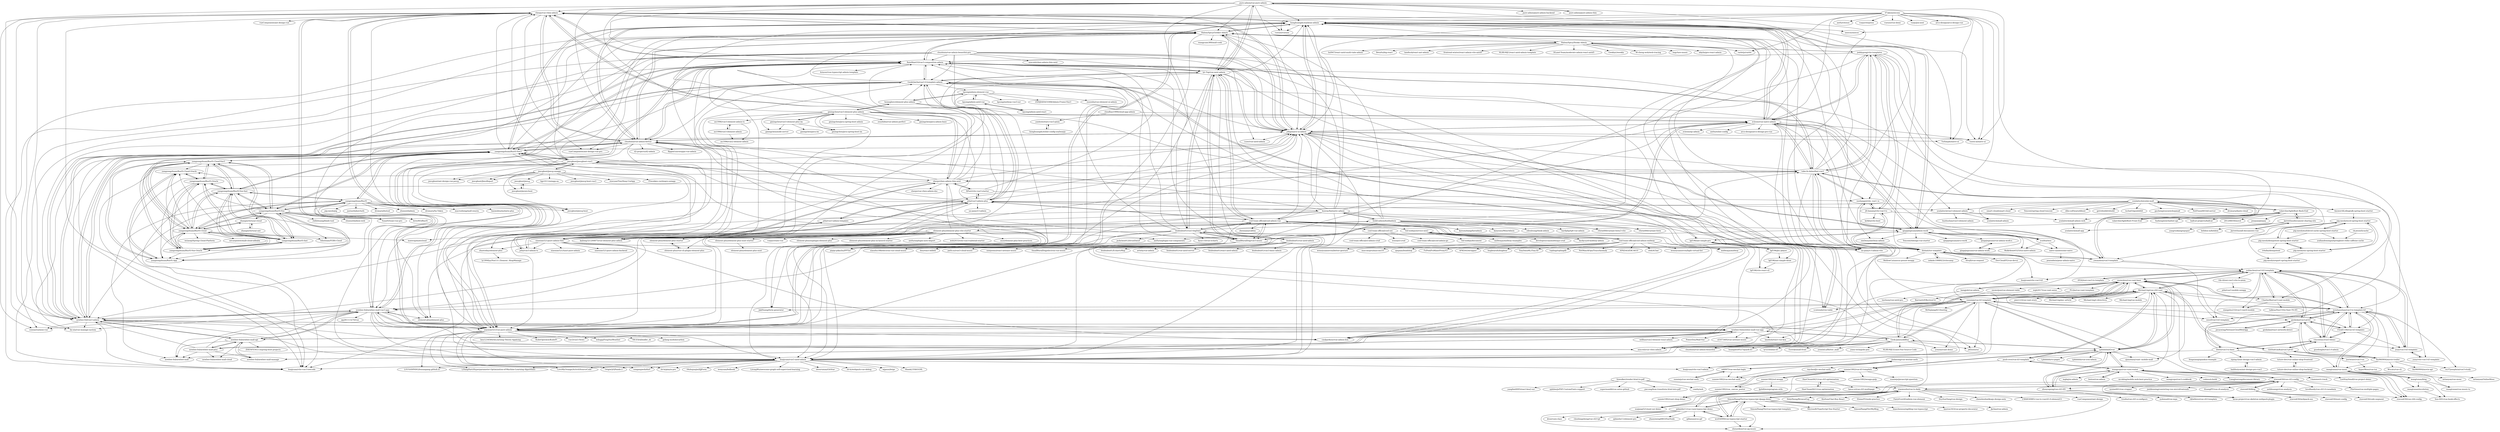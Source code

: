 digraph G {
"pure-admin/vue-pure-admin" -> "pure-admin/pure-admin-thin"
"pure-admin/vue-pure-admin" -> "un-pany/v3-admin-vite" ["e"=1]
"pure-admin/vue-pure-admin" -> "vbenjs/vue-vben-admin"
"pure-admin/vue-pure-admin" -> "honghuangdc/soybean-admin"
"pure-admin/vue-pure-admin" -> "lyt-Top/vue-next-admin"
"pure-admin/vue-pure-admin" -> "HalseySpicy/Geeker-Admin"
"pure-admin/vue-pure-admin" -> "chuzhixin/vue-admin-better"
"pure-admin/vue-pure-admin" -> "kailong321200875/vue-element-plus-admin" ["e"=1]
"pure-admin/vue-pure-admin" -> "RainManGO/vue3-composition-admin"
"pure-admin/vue-pure-admin" -> "cmdparkour/vue-admin-box" ["e"=1]
"pure-admin/vue-pure-admin" -> "jekip/naive-ui-admin"
"pure-admin/vue-pure-admin" -> "pure-admin/pure-admin-backend"
"pure-admin/vue-pure-admin" -> "tusen-ai/naive-ui" ["e"=1]
"pure-admin/vue-pure-admin" -> "biubiubiu01/vue3-bigData"
"pure-admin/vue-pure-admin" -> "newbee-ltd/vue3-admin"
"SmallRuralDog/vue3-music" -> "lyt-Top/vue-next-admin"
"SmallRuralDog/vue3-music" -> "biubiubiu01/vue3-bigData"
"SmallRuralDog/vue3-music" -> "dxx/react-bilibili" ["e"=1]
"SmallRuralDog/vue3-music" -> "sl1673495/vue-netease-music" ["e"=1]
"SmallRuralDog/vue3-music" -> "path-yu/vue3-cloud-music" ["e"=1]
"SmallRuralDog/vue3-music" -> "cool-team-official/cool-admin-vue"
"SmallRuralDog/vue3-music" -> "uniquemo/react-netease-music" ["e"=1]
"SmallRuralDog/vue3-music" -> "pipipi-pikachu/PPTist" ["e"=1]
"SmallRuralDog/vue3-music" -> "RainManGO/vue3-composition-admin"
"SmallRuralDog/vue3-music" -> "newbee-ltd/newbee-mall-vue3-app"
"SmallRuralDog/vue3-music" -> "xuqiang521/nuxt-ssr-demo" ["e"=1]
"SmallRuralDog/vue3-music" -> "un-pany/v3-admin-vite" ["e"=1]
"SmallRuralDog/vue3-music" -> "SmallRuralDog/electron-vue-music" ["e"=1]
"SmallRuralDog/vue3-music" -> "xiaozhu188/electron-vue-cloud-music" ["e"=1]
"SmallRuralDog/vue3-music" -> "zclzone/vue-naive-admin"
"vbenjs/vue-vben-admin" -> "xiaoxian521/vue-pure-admin"
"vbenjs/vue-vben-admin" -> "chuzhixin/vue-admin-better"
"vbenjs/vue-vben-admin" -> "jekip/naive-ui-admin"
"vbenjs/vue-vben-admin" -> "element-plus/element-plus" ["e"=1]
"vbenjs/vue-vben-admin" -> "HalseySpicy/Geeker-Admin"
"vbenjs/vue-vben-admin" -> "vbenjs/vben-admin-thin-next"
"vbenjs/vue-vben-admin" -> "vueuse/vueuse" ["e"=1]
"vbenjs/vue-vben-admin" -> "cuixiaorui/mini-vue" ["e"=1]
"vbenjs/vue-vben-admin" -> "vueComponent/ant-design-vue" ["e"=1]
"vbenjs/vue-vben-admin" -> "RainManGO/vue3-composition-admin"
"vbenjs/vue-vben-admin" -> "vueComponent/ant-design-vue-pro" ["e"=1]
"vbenjs/vue-vben-admin" -> "honghuangdc/soybean-admin"
"vbenjs/vue-vben-admin" -> "buqiyuan/vue3-antd-admin"
"vbenjs/vue-vben-admin" -> "lin-xin/vue-manage-system" ["e"=1]
"vbenjs/vue-vben-admin" -> "newbee-ltd/newbee-mall-vue3-app"
"newbee-ltd/newbee-mall-vue3-app" -> "newbee-ltd/vue3-admin"
"newbee-ltd/newbee-mall-vue3-app" -> "RainManGO/vue3-composition-admin"
"newbee-ltd/newbee-mall-vue3-app" -> "newbee-ltd/newbee-mall-api"
"newbee-ltd/newbee-mall-vue3-app" -> "anncwb/vue-vben-admin" ["e"=1]
"newbee-ltd/newbee-mall-vue3-app" -> "cuixiaorui/mini-vue" ["e"=1]
"newbee-ltd/newbee-mall-vue3-app" -> "newbee-ltd/newbee-mall-vue-app"
"newbee-ltd/newbee-mall-vue3-app" -> "vue3/vue3-News" ["e"=1]
"newbee-ltd/newbee-mall-vue3-app" -> "vbenjs/vue-vben-admin"
"newbee-ltd/newbee-mall-vue3-app" -> "buqiyuan/vue3-antd-admin"
"newbee-ltd/newbee-mall-vue3-app" -> "xiaoxian521/vue-pure-admin"
"newbee-ltd/newbee-mall-vue3-app" -> "qq281113270/vue" ["e"=1]
"newbee-ltd/newbee-mall-vue3-app" -> "lin-xin/vue-manage-system" ["e"=1]
"newbee-ltd/newbee-mall-vue3-app" -> "element-plus/element-plus" ["e"=1]
"newbee-ltd/newbee-mall-vue3-app" -> "chuzhixin/vue-admin-beautiful" ["e"=1]
"newbee-ltd/newbee-mall-vue3-app" -> "newbee-ltd/newbee-mall" ["e"=1]
"newbee-ltd/vue3-admin" -> "newbee-ltd/newbee-mall-vue3-app"
"newbee-ltd/vue3-admin" -> "RainManGO/vue3-composition-admin"
"newbee-ltd/vue3-admin" -> "newbee-ltd/newbee-mall-api"
"newbee-ltd/vue3-admin" -> "buqiyuan/vue3-antd-admin"
"newbee-ltd/vue3-admin" -> "xiaoxian521/vue-pure-admin"
"newbee-ltd/vue3-admin" -> "chuzhixin/vue-admin-better"
"newbee-ltd/vue3-admin" -> "anncwb/vue-vben-admin" ["e"=1]
"newbee-ltd/vue3-admin" -> "GeekQiaQia/vue3.0-template-admin"
"newbee-ltd/vue3-admin" -> "vbenjs/vue-vben-admin"
"newbee-ltd/vue3-admin" -> "yangzongzhuan/RuoYi-Vue3"
"newbee-ltd/vue3-admin" -> "newbee-ltd/newbee-mall-vue-app"
"newbee-ltd/vue3-admin" -> "cuixiaorui/mini-vue" ["e"=1]
"newbee-ltd/vue3-admin" -> "jekip/naive-ui-admin"
"newbee-ltd/vue3-admin" -> "lin-xin/vue-manage-system" ["e"=1]
"newbee-ltd/vue3-admin" -> "buqiyuan/vite-vue3-lowcode" ["e"=1]
"xiaoxian521/vue-pure-admin" -> "LoveMyOrange/ActivitiSourceCode" ["e"=1]
"xiaoxian521/vue-pure-admin" -> "OriginQ/QPanda-2" ["e"=1]
"xiaoxian521/vue-pure-admin" -> "buqiyuan/vue3-antd-admin"
"xiaoxian521/vue-pure-admin" -> "vbenjs/vue-vben-admin"
"xiaoxian521/vue-pure-admin" -> "songangweb/durl" ["e"=1]
"xiaoxian521/vue-pure-admin" -> "zh-lx/pinyin-pro" ["e"=1]
"xiaoxian521/vue-pure-admin" -> "golang-module/carbon" ["e"=1]
"xiaoxian521/vue-pure-admin" -> "ben1234560/AiLearning-Theory-Applying" ["e"=1]
"xiaoxian521/vue-pure-admin" -> "KubeOperator/KubePi" ["e"=1]
"xiaoxian521/vue-pure-admin" -> "LOUSANPANG/lousanpang.github.io" ["e"=1]
"xiaoxian521/vue-pure-admin" -> "wdsqjq/FengYunWeather" ["e"=1]
"xiaoxian521/vue-pure-admin" -> "LiYangHart/Hyperparameter-Optimization-of-Machine-Learning-Algorithms" ["e"=1]
"xiaoxian521/vue-pure-admin" -> "NICEXAI/leaflet_zh" ["e"=1]
"xiaoxian521/vue-pure-admin" -> "cmdparkour/vue-admin-box" ["e"=1]
"xiaoxian521/vue-pure-admin" -> "honghuangdc/soybean-admin"
"yangzongzhuan/RuoYi" -> "yangzongzhuan/RuoYi-Vue"
"yangzongzhuan/RuoYi" -> "yangzongzhuan/RuoYi-Cloud"
"yangzongzhuan/RuoYi" -> "yangzongzhuan/RuoYi-Vue3"
"yangzongzhuan/RuoYi" -> "YunaiV/ruoyi-vue-pro" ["e"=1]
"yangzongzhuan/RuoYi" -> "jeecgboot/jeecg-boot" ["e"=1]
"yangzongzhuan/RuoYi" -> "dromara/hutool" ["e"=1]
"yangzongzhuan/RuoYi" -> "elunez/eladmin" ["e"=1]
"yangzongzhuan/RuoYi" -> "dromara/Sa-Token" ["e"=1]
"yangzongzhuan/RuoYi" -> "macrozheng/mall-swarm" ["e"=1]
"yangzongzhuan/RuoYi" -> "baomidou/mybatis-plus" ["e"=1]
"yangzongzhuan/RuoYi" -> "lerry903/RuoYi" ["e"=1]
"yangzongzhuan/RuoYi" -> "yangzongzhuan/RuoYi-Vue-fast"
"yangzongzhuan/RuoYi" -> "pig-mesh/pig" ["e"=1]
"yangzongzhuan/RuoYi" -> "justauth/JustAuth" ["e"=1]
"yangzongzhuan/RuoYi" -> "newbee-ltd/newbee-mall" ["e"=1]
"honghuangdc/soybean-admin" -> "jekip/naive-ui-admin"
"honghuangdc/soybean-admin" -> "xiaoxian521/vue-pure-admin"
"honghuangdc/soybean-admin" -> "HalseySpicy/Geeker-Admin"
"honghuangdc/soybean-admin" -> "vbenjs/vue-vben-admin"
"honghuangdc/soybean-admin" -> "TuSimple/naive-ui" ["e"=1]
"honghuangdc/soybean-admin" -> "zclzone/vue-naive-admin"
"honghuangdc/soybean-admin" -> "tusen-ai/naive-ui" ["e"=1]
"honghuangdc/soybean-admin" -> "qingqingxuan/admin-work"
"honghuangdc/soybean-admin" -> "anncwb/vue-vben-admin" ["e"=1]
"honghuangdc/soybean-admin" -> "chuzhixin/vue-admin-better"
"honghuangdc/soybean-admin" -> "x-extends/vxe-table" ["e"=1]
"honghuangdc/soybean-admin" -> "unocss/unocss" ["e"=1]
"honghuangdc/soybean-admin" -> "buqiyuan/vue3-antd-admin"
"honghuangdc/soybean-admin" -> "yangzongzhuan/RuoYi-Vue3"
"honghuangdc/soybean-admin" -> "vueuse/vueuse" ["e"=1]
"buqiyuan/vue3-antd-admin" -> "songangweb/durl" ["e"=1]
"buqiyuan/vue3-antd-admin" -> "LoveMyOrange/ActivitiSourceCode" ["e"=1]
"buqiyuan/vue3-antd-admin" -> "LOUSANPANG/lousanpang.github.io" ["e"=1]
"buqiyuan/vue3-antd-admin" -> "OriginQ/QPanda-2" ["e"=1]
"buqiyuan/vue3-antd-admin" -> "buqiyuan/vite-vue3-lowcode" ["e"=1]
"buqiyuan/vue3-antd-admin" -> "buqiyuan/vite-vue3-admin" ["e"=1]
"buqiyuan/vue3-antd-admin" -> "wjpxxx/letgo" ["e"=1]
"buqiyuan/vue3-antd-admin" -> "LiYangHart/Hyperparameter-Optimization-of-Machine-Learning-Algorithms" ["e"=1]
"buqiyuan/vue3-antd-admin" -> "Shank2358/GGHL" ["e"=1]
"buqiyuan/vue3-antd-admin" -> "04zhujunjie/ZJJForm" ["e"=1]
"buqiyuan/vue3-antd-admin" -> "wenyuan/fedbook" ["e"=1]
"buqiyuan/vue3-antd-admin" -> "LirongWu/awesome-graph-self-supervised-learning" ["e"=1]
"buqiyuan/vue3-antd-admin" -> "zh-lx/pinyin-pro" ["e"=1]
"buqiyuan/vue3-antd-admin" -> "zhouruman/GitStar" ["e"=1]
"buqiyuan/vue3-antd-admin" -> "zh-lx/webpack-vue-debug" ["e"=1]
"chuzhixin/vue-admin-better" -> "vbenjs/vue-vben-admin"
"chuzhixin/vue-admin-better" -> "xiaoxian521/vue-pure-admin"
"chuzhixin/vue-admin-better" -> "HalseySpicy/Geeker-Admin"
"chuzhixin/vue-admin-better" -> "jekip/naive-ui-admin"
"chuzhixin/vue-admin-better" -> "RainManGO/vue3-composition-admin"
"chuzhixin/vue-admin-better" -> "JakHuang/form-generator" ["e"=1]
"chuzhixin/vue-admin-better" -> "buqiyuan/vue3-antd-admin"
"chuzhixin/vue-admin-better" -> "newbee-ltd/vue3-admin"
"chuzhixin/vue-admin-better" -> "honghuangdc/soybean-admin"
"chuzhixin/vue-admin-better" -> "vueComponent/ant-design-vue-pro" ["e"=1]
"chuzhixin/vue-admin-better" -> "lin-xin/vue-manage-system" ["e"=1]
"chuzhixin/vue-admin-better" -> "d2-projects/d2-admin" ["e"=1]
"chuzhixin/vue-admin-better" -> "flipped-aurora/gin-vue-admin" ["e"=1]
"chuzhixin/vue-admin-better" -> "yangzongzhuan/RuoYi-Vue3"
"chuzhixin/vue-admin-better" -> "element-plus/element-plus" ["e"=1]
"zclzone/vue-naive-admin" -> "jekip/naive-ui-admin"
"zclzone/vue-naive-admin" -> "zclzone/qs-admin"
"zclzone/vue-naive-admin" -> "honghuangdc/soybean-admin"
"zclzone/vue-naive-admin" -> "qingqingxuan/admin-work"
"zclzone/vue-naive-admin" -> "tobe-fe-dalao/fast-vue3"
"zclzone/vue-naive-admin" -> "zce/fearless"
"zclzone/vue-naive-admin" -> "tusen-ai/naive-ui" ["e"=1]
"zclzone/vue-naive-admin" -> "zmtlwzy/zmtlwzy-admin"
"zclzone/vue-naive-admin" -> "antfu/eslint-config" ["e"=1]
"zclzone/vue-naive-admin" -> "arco-design/arco-design-pro-vue" ["e"=1]
"zclzone/vue-naive-admin" -> "jeddygong/vite-templates"
"zclzone/vue-naive-admin" -> "un-pany/v3-admin-vite" ["e"=1]
"zclzone/vue-naive-admin" -> "vbenjs/vue-vben-admin"
"zclzone/vue-naive-admin" -> "HalseySpicy/Geeker-Admin"
"zclzone/vue-naive-admin" -> "SmallRuralDog/vue3-music"
"jekip/naive-ui-admin" -> "honghuangdc/soybean-admin"
"jekip/naive-ui-admin" -> "TuSimple/naive-ui" ["e"=1]
"jekip/naive-ui-admin" -> "anncwb/vue-vben-admin" ["e"=1]
"jekip/naive-ui-admin" -> "vbenjs/vue-vben-admin"
"jekip/naive-ui-admin" -> "qingqingxuan/admin-work"
"jekip/naive-ui-admin" -> "xiaoxian521/vue-pure-admin"
"jekip/naive-ui-admin" -> "zclzone/vue-naive-admin"
"jekip/naive-ui-admin" -> "buqiyuan/vue3-antd-admin"
"jekip/naive-ui-admin" -> "HalseySpicy/Geeker-Admin"
"jekip/naive-ui-admin" -> "RainManGO/vue3-composition-admin"
"jekip/naive-ui-admin" -> "chuzhixin/vue-admin-better"
"jekip/naive-ui-admin" -> "jdf2e/nutui" ["e"=1]
"jekip/naive-ui-admin" -> "tusen-ai/naive-ui" ["e"=1]
"jekip/naive-ui-admin" -> "x-extends/vxe-table" ["e"=1]
"jekip/naive-ui-admin" -> "iczer/vue-antd-admin" ["e"=1]
"HalseySpicy/Geeker-Admin" -> "vbenjs/vue-vben-admin"
"HalseySpicy/Geeker-Admin" -> "xiaoxian521/vue-pure-admin"
"HalseySpicy/Geeker-Admin" -> "honghuangdc/soybean-admin"
"HalseySpicy/Geeker-Admin" -> "HalseySpicy/Hooks-Admin"
"HalseySpicy/Geeker-Admin" -> "chuzhixin/vue-admin-better"
"HalseySpicy/Geeker-Admin" -> "jekip/naive-ui-admin"
"HalseySpicy/Geeker-Admin" -> "RainManGO/vue3-composition-admin"
"HalseySpicy/Geeker-Admin" -> "buqiyuan/vue3-antd-admin"
"HalseySpicy/Geeker-Admin" -> "cuixiaorui/mini-vue" ["e"=1]
"HalseySpicy/Geeker-Admin" -> "pipipi-pikachu/PPTist" ["e"=1]
"HalseySpicy/Geeker-Admin" -> "newbee-ltd/newbee-mall-vue3-app"
"HalseySpicy/Geeker-Admin" -> "wangyuan389/mall-cook" ["e"=1]
"HalseySpicy/Geeker-Admin" -> "newbee-ltd/vue3-admin"
"HalseySpicy/Geeker-Admin" -> "un-pany/v3-admin-vite" ["e"=1]
"HalseySpicy/Geeker-Admin" -> "anncwb/vue-vben-admin" ["e"=1]
"yangzongzhuan/RuoYi-Vue" -> "yangzongzhuan/RuoYi"
"yangzongzhuan/RuoYi-Vue" -> "yangzongzhuan/RuoYi-Cloud"
"yangzongzhuan/RuoYi-Vue" -> "yangzongzhuan/RuoYi-Vue3"
"yangzongzhuan/RuoYi-Vue" -> "yangzongzhuan/RuoYi-Vue-fast"
"yangzongzhuan/RuoYi-Vue" -> "yangzongzhuan/RuoYi-fast"
"yangzongzhuan/RuoYi-Vue" -> "yangzongzhuan/RuoYi-Vue-Oracle"
"yangzongzhuan/RuoYi-Vue" -> "lerry903/RuoYi" ["e"=1]
"yangzongzhuan/RuoYi-Vue" -> "yangzongzhuan/RuoYi-Oracle"
"yangzongzhuan/RuoYi-Vue" -> "yangzongzhuan/RuoYi-Cloud-Vue3"
"yangzongzhuan/RuoYi-Vue" -> "YunaiV/ruoyi-vue-pro" ["e"=1]
"yangzongzhuan/RuoYi-Vue" -> "elunez/eladmin-web" ["e"=1]
"yangzongzhuan/RuoYi-Vue" -> "febsteam/FEBS-Cloud" ["e"=1]
"yangzongzhuan/RuoYi-Vue" -> "yangzongzhuan/RuoYi-App"
"yangzongzhuan/RuoYi-Vue" -> "zhangmrit/ruoyi-cloud"
"yangzongzhuan/RuoYi-Vue" -> "chillzhuang/blade-tool" ["e"=1]
"snowzijun/vue-vant-base" -> "Michael-lzg/vue-cli4-vant"
"snowzijun/vue-vant-base" -> "sunniejs/vue-h5-template"
"snowzijun/vue-vant-base" -> "yulimchen/vue3-h5-template"
"snowzijun/vue-vant-base" -> "Ljhhhhhh/h5vue"
"snowzijun/vue-vant-base" -> "weizhanzhan/vue3-ts-template-h5"
"snowzijun/vue-vant-base" -> "qianzhaoy/vant--mobile-mall" ["e"=1]
"snowzijun/vue-vant-base" -> "Geek-James/ddBuy"
"snowzijun/vue-vant-base" -> "geekskai/vue3-jd-h5"
"snowzijun/vue-vant-base" -> "snowzijun/vue-element-table"
"snowzijun/vue-vant-base" -> "xxxsf/vue3-h5-template"
"snowzijun/vue-vant-base" -> "hangjob/vue-admin"
"snowzijun/vue-vant-base" -> "pwx123/vue-vant-store" ["e"=1]
"snowzijun/vue-vant-base" -> "wqb2017/vue-vant-axios" ["e"=1]
"snowzijun/vue-vant-base" -> "PLQin/vue-vant-template"
"snowzijun/vue-vant-base" -> "lanzhsh/react-vue-koa" ["e"=1]
"Ljhhhhhh/h5vue" -> "zhouyupeng/vue-cli3-H5"
"Ljhhhhhh/h5vue" -> "sunnie1992/vue-h5-template"
"Ljhhhhhh/h5vue" -> "Michael-lzg/vue-cli4-vant"
"Ljhhhhhh/h5vue" -> "sunniejs/vue-h5-template"
"Ljhhhhhh/h5vue" -> "Ljhhhhhh/vo-pages"
"Ljhhhhhh/h5vue" -> "snowzijun/vue-vant-base"
"Ljhhhhhh/h5vue" -> "wangyupo/vue-vuex-router"
"Ljhhhhhh/h5vue" -> "push-over/vue-h5-template"
"Ljhhhhhh/h5vue" -> "qianzhaoy/vant--mobile-mall" ["e"=1]
"Ljhhhhhh/h5vue" -> "Geek-James/ddBuy"
"Ljhhhhhh/h5vue" -> "Ljhhhhhh/vue-srm-admin"
"sunniejs/vue-h5-template" -> "Michael-lzg/vue-cli4-vant"
"sunniejs/vue-h5-template" -> "snowzijun/vue-vant-base"
"sunniejs/vue-h5-template" -> "staven630/vue-cli4-config" ["e"=1]
"sunniejs/vue-h5-template" -> "Geek-James/ddBuy"
"sunniejs/vue-h5-template" -> "Ljhhhhhh/h5vue"
"sunniejs/vue-h5-template" -> "weizhanzhan/vue3-ts-template-h5"
"sunniejs/vue-h5-template" -> "anncwb/vue-vben-admin" ["e"=1]
"sunniejs/vue-h5-template" -> "jdf2e/nutui" ["e"=1]
"sunniejs/vue-h5-template" -> "Ewall1106/vue-h5-template"
"sunniejs/vue-h5-template" -> "newbee-ltd/newbee-mall-vue3-app"
"sunniejs/vue-h5-template" -> "x-extends/vxe-table" ["e"=1]
"sunniejs/vue-h5-template" -> "JakHuang/form-generator" ["e"=1]
"sunniejs/vue-h5-template" -> "youzan/vant-demo" ["e"=1]
"sunniejs/vue-h5-template" -> "chuzhixin/vue-admin-beautiful" ["e"=1]
"sunniejs/vue-h5-template" -> "MrXujiang/h5-Dooring" ["e"=1]
"zhouyupeng/vue-cli3-H5" -> "cklwblove/vue-cli3-template"
"zhouyupeng/vue-cli3-H5" -> "Ljhhhhhh/h5vue"
"zhouyupeng/vue-cli3-H5" -> "trsoliu/vue-cli3.x-configure"
"zhouyupeng/vue-cli3-H5" -> "wangyupo/vue-vuex-router"
"zhouyupeng/vue-cli3-H5" -> "zydemail/vue-mpa"
"xiaoxian521/pure-admin-thin" -> "xiaoxian521/vue-pure-admin"
"xiaoxian521/pure-admin-thin" -> "xiaoxian521/pure-admin-backend"
"xiaoxian521/pure-admin-thin" -> "jzfai/vue3-admin-ts"
"xiaoxian521/pure-admin-thin" -> "vbenjs/vben-admin-thin-next"
"xiaoxian521/pure-admin-thin" -> "xiaoxian521/tauri-pure-admin"
"xiaoxian521/pure-admin-thin" -> "jzfai/vue3-admin-plus"
"xiaoxian521/pure-admin-thin" -> "GeekQiaQia/vue3.0-template-admin"
"xiaoxian521/pure-admin-thin" -> "un-pany/v3-admin-vite" ["e"=1]
"xiaoxian521/pure-admin-thin" -> "cmdparkour/vue-admin-box" ["e"=1]
"xiaoxian521/pure-admin-thin" -> "zclzone/vue-naive-admin"
"xiaoxian521/pure-admin-thin" -> "dishait/tov-template"
"xiaoxian521/pure-admin-thin" -> "zhaotoday/element-plus"
"xiaoxian521/pure-admin-thin" -> "yangzongzhuan/RuoYi-Vue3"
"xiaoxian521/pure-admin-thin" -> "jekip/naive-ui-admin"
"hooray/fantastic-admin" -> "vform666/variant-form" ["e"=1]
"hooray/fantastic-admin" -> "jekip/naive-ui-admin"
"hooray/fantastic-admin" -> "honghuangdc/soybean-admin"
"hooray/fantastic-admin" -> "chuzhixin/vue-admin-better"
"hooray/fantastic-admin" -> "build-admin/buildadmin"
"hooray/fantastic-admin" -> "HalseySpicy/Geeker-Admin"
"hooray/fantastic-admin" -> "jzfai/vue3-admin-plus"
"hooray/fantastic-admin" -> "newbee-ltd/vue3-admin"
"hooray/fantastic-admin" -> "vform666/variant-form3-vite" ["e"=1]
"hooray/fantastic-admin" -> "xiaoxian521/vue-pure-admin"
"hooray/fantastic-admin" -> "buqiyuan/vue3-antd-admin"
"hooray/fantastic-admin" -> "anncwb/vue-vben-admin" ["e"=1]
"hooray/fantastic-admin" -> "kailong321200875/vue-element-plus-admin" ["e"=1]
"hooray/fantastic-admin" -> "zclzone/vue-naive-admin"
"hooray/fantastic-admin" -> "cool-team-official/cool-admin-vue"
"gmingchen/vue3-element-plus-admin" -> "gmingchen/vue3-element-plus-im"
"gmingchen/vue3-element-plus-admin" -> "kailong321200875/vue-element-plus-admin" ["e"=1]
"gmingchen/vue3-element-plus-admin" -> "gmingchen/java-spring-boot-admin"
"gmingchen/vue3-element-plus-admin" -> "au1996/vue3-element-admin-ts"
"gmingchen/vue3-element-plus-admin" -> "hsiangleev/element-plus-admin"
"gmingchen/vue3-element-plus-admin" -> "zouzhibin/vue-admin-perfect" ["e"=1]
"gmingchen/vue3-element-plus-admin" -> "zhaotoday/element-plus"
"gmingchen/vue3-element-plus-admin" -> "gmingchen/java-admin-base"
"gmingchen/vue3-element-plus-admin" -> "gmingchen/java-spring-boot-im"
"gmingchen/vue3-element-plus-admin" -> "gmingchen/node-server"
"gmingchen/vue3-element-plus-admin" -> "zclzone/vue-naive-admin"
"gmingchen/vue3-element-plus-admin" -> "youlaitech/vue3-element-admin"
"gmingchen/vue3-element-plus-admin" -> "RainManGO/vue3-composition-admin"
"gmingchen/vue3-element-plus-admin" -> "jzfai/vue3-admin-plus"
"gmingchen/vue3-element-plus-admin" -> "un-pany/v3-admin-vite" ["e"=1]
"SimonZhangITer/vue-typescript-dpapp-demo" -> "qidaizhe11/vue-vuex-typescript-demo"
"SimonZhangITer/vue-typescript-dpapp-demo" -> "xiaomuzhu/vue-ts-daily"
"SimonZhangITer/vue-typescript-dpapp-demo" -> "SimonZhangITer/vue-typescript-template"
"SimonZhangITer/vue-typescript-dpapp-demo" -> "ws456999/vue-typescript-starter"
"SimonZhangITer/vue-typescript-dpapp-demo" -> "shenzekun/vue-qq-music"
"SimonZhangITer/vue-typescript-dpapp-demo" -> "Microsoft/TypeScript-Vue-Starter" ["e"=1]
"SimonZhangITer/vue-typescript-dpapp-demo" -> "SimonZhangITer/MyBlog"
"SimonZhangITer/vue-typescript-dpapp-demo" -> "biaochenxuying/blog-vue-typescript" ["e"=1]
"SimonZhangITer/vue-typescript-dpapp-demo" -> "xuqiang521/nuxt-ssr-demo" ["e"=1]
"SimonZhangITer/vue-typescript-dpapp-demo" -> "kaorun343/vue-property-decorator" ["e"=1]
"SimonZhangITer/vue-typescript-dpapp-demo" -> "jkchao/vue-admin" ["e"=1]
"ywanzhou/vue3-template" -> "tobe-fe-dalao/fast-vue3"
"ywanzhou/vue3-template" -> "xxxsf/vue3-h5-template"
"ywanzhou/vue3-template" -> "xushanpei/vite_vue3_ts"
"ywanzhou/vue3-template" -> "dishait/tov-template"
"ywanzhou/vue3-template" -> "yulimchen/vue3-h5-template"
"yangzongzhuan/RuoYi-Vue3" -> "yangzongzhuan/RuoYi-Vue-fast"
"yangzongzhuan/RuoYi-Vue3" -> "yangzongzhuan/RuoYi-Vue"
"yangzongzhuan/RuoYi-Vue3" -> "yangzongzhuan/RuoYi-Cloud-Vue3"
"yangzongzhuan/RuoYi-Vue3" -> "yangzongzhuan/RuoYi"
"yangzongzhuan/RuoYi-Vue3" -> "xiaoxian521/vue-pure-admin"
"yangzongzhuan/RuoYi-Vue3" -> "RainManGO/vue3-composition-admin"
"yangzongzhuan/RuoYi-Vue3" -> "vbenjs/vue-vben-admin"
"yangzongzhuan/RuoYi-Vue3" -> "newbee-ltd/vue3-admin"
"yangzongzhuan/RuoYi-Vue3" -> "yangzongzhuan/RuoYi-Cloud"
"yangzongzhuan/RuoYi-Vue3" -> "jekip/naive-ui-admin"
"yangzongzhuan/RuoYi-Vue3" -> "chuzhixin/vue-admin-better"
"yangzongzhuan/RuoYi-Vue3" -> "honghuangdc/soybean-admin"
"yangzongzhuan/RuoYi-Vue3" -> "HalseySpicy/Geeker-Admin"
"yangzongzhuan/RuoYi-Vue3" -> "buqiyuan/vue3-antd-admin"
"yangzongzhuan/RuoYi-Vue3" -> "jeecgboot/jeecgboot-vue3"
"qingqingxuan/admin-work" -> "zce/fearless"
"qingqingxuan/admin-work" -> "jekip/naive-ui-admin"
"qingqingxuan/admin-work" -> "honghuangdc/soybean-admin"
"qingqingxuan/admin-work" -> "zclzone/vue-naive-admin"
"qingqingxuan/admin-work" -> "qingqingxuan/vue-admin-work-x"
"qingqingxuan/admin-work" -> "qingqingxuan/arco-work" ["e"=1]
"qingqingxuan/admin-work" -> "WalkAlone0325/tsx-naive-admin"
"qingqingxuan/admin-work" -> "qingqingxuan/vue-admin-work"
"qingqingxuan/admin-work" -> "naive-ui/awesome-naive"
"qingqingxuan/admin-work" -> "lgf196/ant-simple-pro"
"qingqingxuan/admin-work" -> "Tencent/tdesign-vue-starter" ["e"=1]
"qingqingxuan/admin-work" -> "zmtlwzy/zmtlwzy-admin"
"vincentzyc/vue3-demo" -> "weizhanzhan/vue3-ts-template-h5"
"vincentzyc/vue3-demo" -> "yulimchen/vue3-h5-template"
"vincentzyc/vue3-demo" -> "geekskai/vue3-jd-h5"
"vincentzyc/vue3-demo" -> "Ewall1106/vue-h5-template"
"vincentzyc/vue3-demo" -> "GitHubGanKai/vue3-jd-h5"
"vincentzyc/vue3-demo" -> "ibwei/vue3-ts-base"
"vincentzyc/vue3-demo" -> "ynzy/vue3-h5-template"
"vincentzyc/vue3-demo" -> "guodonglw/vue3.0-admin" ["e"=1]
"XPoet/vite-vue3-starter" -> "vbenjs/vben-admin-thin-next"
"XPoet/vite-vue3-starter" -> "jzfai/vue3-admin-plus"
"XPoet/vite-vue3-starter" -> "xushanpei/vite_vue3_ts"
"XPoet/vite-vue3-starter" -> "RainManGO/vue3-composition-admin"
"07akioni/xicons" -> "TuSimple/naive-ui" ["e"=1]
"07akioni/xicons" -> "jekip/naive-ui-admin"
"07akioni/xicons" -> "tusen-ai/naive-ui" ["e"=1]
"07akioni/xicons" -> "zclzone/vue-naive-admin"
"07akioni/xicons" -> "qingqingxuan/admin-work"
"07akioni/xicons" -> "antfu/unplugin-vue-components" ["e"=1]
"07akioni/xicons" -> "unocss/unocss" ["e"=1]
"07akioni/xicons" -> "antfu/vitesse" ["e"=1]
"07akioni/xicons" -> "vuejs/vitepress" ["e"=1]
"07akioni/xicons" -> "vueuse/vue-demi" ["e"=1]
"07akioni/xicons" -> "honghuangdc/soybean-admin"
"07akioni/xicons" -> "vuejs/jsx-next" ["e"=1]
"07akioni/xicons" -> "arco-design/arco-design-vue" ["e"=1]
"07akioni/xicons" -> "vueuse/vueuse" ["e"=1]
"07akioni/xicons" -> "varletjs/varlet" ["e"=1]
"naive-ui/awesome-naive" -> "pearadmin/pear-admin-naive"
"zce/fearless" -> "qingqingxuan/admin-work"
"zce/fearless" -> "naive-ui/awesome-naive"
"zce/fearless" -> "WalkAlone0325/tsx-naive-admin"
"RainManGO/vue3-composition-admin" -> "buqiyuan/vue3-antd-admin"
"RainManGO/vue3-composition-admin" -> "newbee-ltd/newbee-mall-vue3-app"
"RainManGO/vue3-composition-admin" -> "newbee-ltd/vue3-admin"
"RainManGO/vue3-composition-admin" -> "xiaoxian521/vue-pure-admin"
"RainManGO/vue3-composition-admin" -> "vbenjs/vue-vben-admin"
"RainManGO/vue3-composition-admin" -> "lyt-Top/vue-next-admin"
"RainManGO/vue3-composition-admin" -> "buqiyuan/vite-vue3-lowcode" ["e"=1]
"RainManGO/vue3-composition-admin" -> "jekip/naive-ui-admin"
"RainManGO/vue3-composition-admin" -> "GeekQiaQia/vue3.0-template-admin"
"RainManGO/vue3-composition-admin" -> "anncwb/vue-vben-admin" ["e"=1]
"RainManGO/vue3-composition-admin" -> "chuzhixin/vue-admin-better"
"RainManGO/vue3-composition-admin" -> "tobe-fe-dalao/fast-vue3"
"RainManGO/vue3-composition-admin" -> "yangzongzhuan/RuoYi-Vue3"
"RainManGO/vue3-composition-admin" -> "HalseySpicy/Geeker-Admin"
"RainManGO/vue3-composition-admin" -> "Armour/vue-typescript-admin-template" ["e"=1]
"chuzhixin/vue-admin-beautiful-pro" -> "anncwb/vue-vben-admin" ["e"=1]
"chuzhixin/vue-admin-beautiful-pro" -> "jekip/naive-ui-admin"
"chuzhixin/vue-admin-beautiful-pro" -> "JakHuang/form-generator" ["e"=1]
"chuzhixin/vue-admin-beautiful-pro" -> "RainManGO/vue3-composition-admin"
"chuzhixin/vue-admin-beautiful-pro" -> "newbee-ltd/vue3-admin"
"chuzhixin/vue-admin-beautiful-pro" -> "iczer/vue-antd-admin" ["e"=1]
"chuzhixin/vue-admin-beautiful-pro" -> "xiaoxian521/vue-pure-admin"
"chuzhixin/vue-admin-beautiful-pro" -> "vueComponent/ant-design-vue-pro" ["e"=1]
"chuzhixin/vue-admin-beautiful-pro" -> "buqiyuan/vite-vue3-lowcode" ["e"=1]
"chuzhixin/vue-admin-beautiful-pro" -> "anncwb/vben-admin-thin-next" ["e"=1]
"chuzhixin/vue-admin-beautiful-pro" -> "GeekQiaQia/vue3.0-template-admin"
"chuzhixin/vue-admin-beautiful-pro" -> "newbee-ltd/newbee-mall-vue3-app"
"chuzhixin/vue-admin-beautiful-pro" -> "buqiyuan/vue3-antd-admin"
"chuzhixin/vue-admin-beautiful-pro" -> "lyt-Top/vue-next-admin"
"chuzhixin/vue-admin-beautiful-pro" -> "x-extends/vxe-table" ["e"=1]
"newbee-ltd/newbee-mall-api" -> "newbee-ltd/newbee-mall-vue-app"
"newbee-ltd/newbee-mall-api" -> "newbee-ltd/newbee-mall-manage"
"newbee-ltd/newbee-mall-api" -> "newbee-ltd/newbee-mall-vue3-app"
"newbee-ltd/newbee-mall-api" -> "newbee-ltd/newbee-mall-plus"
"newbee-ltd/newbee-mall-api" -> "newbee-ltd/vue3-admin"
"newbee-ltd/newbee-mall-api" -> "newbee-ltd/newbee-mall" ["e"=1]
"newbee-ltd/newbee-mall-api" -> "ZHENFENG13/spring-boot-projects" ["e"=1]
"newbee-ltd/newbee-mall-api" -> "newbee-ltd/newbee-mall-cloud"
"newbee-ltd/newbee-mall-vue-app" -> "newbee-ltd/newbee-mall-api"
"newbee-ltd/newbee-mall-vue-app" -> "newbee-ltd/newbee-mall-manage"
"newbee-ltd/newbee-mall-vue-app" -> "newbee-ltd/newbee-mall-vue3-app"
"newbee-ltd/newbee-mall-vue-app" -> "newbee-ltd/vue3-admin"
"newbee-ltd/newbee-mall-vue-app" -> "newbee-ltd/newbee-mall" ["e"=1]
"newbee-ltd/newbee-mall-vue-app" -> "Geek-James/ddBuy"
"newbee-ltd/newbee-mall-vue-app" -> "newbee-ltd/newbee-mall-plus"
"newbee-ltd/newbee-mall-vue-app" -> "sunniejs/vue-h5-template"
"newbee-ltd/newbee-mall-vue-app" -> "snowzijun/vue-vant-base"
"newbee-ltd/newbee-mall-vue-app" -> "PowerDos/Mall-Vue" ["e"=1]
"newbee-ltd/newbee-mall-vue-app" -> "Michael-lzg/vue-cli4-vant"
"newbee-ltd/newbee-mall-vue-app" -> "lanzhsh/react-vue-koa" ["e"=1]
"newbee-ltd/newbee-mall-vue-app" -> "vue3/vue3-News" ["e"=1]
"newbee-ltd/newbee-mall-vue-app" -> "sl1673495/vue-netease-music" ["e"=1]
"newbee-ltd/newbee-mall-vue-app" -> "wdlhao/vue2-element-touzi-admin" ["e"=1]
"Geek-James/ddBuy" -> "sunniejs/vue-h5-template"
"Geek-James/ddBuy" -> "chuzhixin/vue-admin-beautiful" ["e"=1]
"Geek-James/ddBuy" -> "ymm-tech/gods-pen" ["e"=1]
"Geek-James/ddBuy" -> "NLRX-WJC/Learn-Vue-Source-Code" ["e"=1]
"Geek-James/ddBuy" -> "newbee-ltd/newbee-mall-vue-app"
"Geek-James/ddBuy" -> "anncwb/vue-vben-admin" ["e"=1]
"Geek-James/ddBuy" -> "jdf2e/nutui" ["e"=1]
"Geek-James/ddBuy" -> "huangwei9527/quark-h5" ["e"=1]
"Geek-James/ddBuy" -> "newbee-ltd/newbee-mall-vue3-app"
"Geek-James/ddBuy" -> "ly525/luban-h5" ["e"=1]
"Geek-James/ddBuy" -> "snowzijun/vue-vant-base"
"Geek-James/ddBuy" -> "youzan/vant-demo" ["e"=1]
"Geek-James/ddBuy" -> "Ljhhhhhh/h5vue"
"Geek-James/ddBuy" -> "Exrick/xmall-front" ["e"=1]
"Geek-James/ddBuy" -> "youxinLu/flutter_mall" ["e"=1]
"tobe-fe-dalao/fast-vue3" -> "dishait/tov-template"
"tobe-fe-dalao/fast-vue3" -> "ywanzhou/vue3-template"
"tobe-fe-dalao/fast-vue3" -> "RainManGO/vue3-composition-admin"
"tobe-fe-dalao/fast-vue3" -> "jeddygong/vite-templates"
"tobe-fe-dalao/fast-vue3" -> "zclzone/vue-naive-admin"
"tobe-fe-dalao/fast-vue3" -> "buqiyuan/vite-vue3-lowcode" ["e"=1]
"tobe-fe-dalao/fast-vue3" -> "un-pany/v3-admin-vite" ["e"=1]
"tobe-fe-dalao/fast-vue3" -> "jekip/naive-ui-admin"
"tobe-fe-dalao/fast-vue3" -> "vbenjs/vue-vben-admin"
"tobe-fe-dalao/fast-vue3" -> "jeecgboot/jeecgboot-vue3"
"tobe-fe-dalao/fast-vue3" -> "HalseySpicy/Geeker-Admin"
"tobe-fe-dalao/fast-vue3" -> "xushanpei/vite_vue3_ts"
"tobe-fe-dalao/fast-vue3" -> "honghuangdc/soybean-admin"
"tobe-fe-dalao/fast-vue3" -> "sunniejs/vue-h5-template"
"tobe-fe-dalao/fast-vue3" -> "vbenjs/vben-admin-thin-next"
"yangzongzhuan/RuoYi-Cloud" -> "yangzongzhuan/RuoYi-Vue"
"yangzongzhuan/RuoYi-Cloud" -> "yangzongzhuan/RuoYi-Cloud-Vue3"
"yangzongzhuan/RuoYi-Cloud" -> "yangzongzhuan/RuoYi"
"yangzongzhuan/RuoYi-Cloud" -> "yangzongzhuan/RuoYi-Vue-fast"
"yangzongzhuan/RuoYi-Cloud" -> "yangzongzhuan/RuoYi-fast"
"yangzongzhuan/RuoYi-Cloud" -> "yangzongzhuan/RuoYi-Vue-Oracle"
"yangzongzhuan/RuoYi-Cloud" -> "yangzongzhuan/RuoYi-App"
"yangzongzhuan/RuoYi-Cloud" -> "febsteam/FEBS-Cloud" ["e"=1]
"yangzongzhuan/RuoYi-Cloud" -> "yangzongzhuan/RuoYi-Cloud-Oracle"
"yangzongzhuan/RuoYi-Cloud" -> "yangzongzhuan/RuoYi-Vue3"
"yangzongzhuan/RuoYi-Cloud" -> "yangzongzhuan/RuoYi-Oracle"
"yangzongzhuan/RuoYi-Cloud" -> "matevip/matecloud" ["e"=1]
"yangzongzhuan/RuoYi-Cloud" -> "zhangmrit/ruoyi-cloud"
"yangzongzhuan/RuoYi-Cloud" -> "wxiaoqi/Spring-Cloud-Platform" ["e"=1]
"yangzongzhuan/RuoYi-Cloud" -> "mtcarpenter/mall-cloud-alibaba" ["e"=1]
"GitHubGanKai/vue3-jd-h5" -> "lhz960904/movie-trailer"
"GitHubGanKai/vue3-jd-h5" -> "Michael-lzg/vue-cli4-vant"
"GitHubGanKai/vue3-jd-h5" -> "vincentzyc/vue3-demo"
"GitHubGanKai/vue3-jd-h5" -> "tuture-dev/vue-online-shop-frontend"
"HalseySpicy/Hooks-Admin" -> "HalseySpicy/Geeker-Admin"
"HalseySpicy/Hooks-Admin" -> "wkylin/pro-react-admin" ["e"=1]
"HalseySpicy/Hooks-Admin" -> "hsl947/react-antd-multi-tabs-admin" ["e"=1]
"HalseySpicy/Hooks-Admin" -> "BetaSu/big-react" ["e"=1]
"HalseySpicy/Hooks-Admin" -> "landluck/react-ant-admin" ["e"=1]
"HalseySpicy/Hooks-Admin" -> "frontend-winter/react-admin-vite-antd5"
"HalseySpicy/Hooks-Admin" -> "NLRX-WJC/react-antd-admin-template" ["e"=1]
"HalseySpicy/Hooks-Admin" -> "DLand-Team/moderate-admin-react-antd5" ["e"=1]
"HalseySpicy/Hooks-Admin" -> "Geekhyt/weekly" ["e"=1]
"HalseySpicy/Hooks-Admin" -> "honghuangdc/soybean-admin"
"HalseySpicy/Hooks-Admin" -> "varletjs/varlet" ["e"=1]
"HalseySpicy/Hooks-Admin" -> "M-cheng-web/web-tracing" ["e"=1]
"HalseySpicy/Hooks-Admin" -> "buqiyuan/vue3-antd-admin"
"HalseySpicy/Hooks-Admin" -> "jeddygong/vite-templates"
"HalseySpicy/Hooks-Admin" -> "lsqy/taro-music" ["e"=1]
"biubiubiu01/vue-antd-admin" -> "biubiubiu01/vue3-bigData"
"biubiubiu01/vue-antd-admin" -> "biubiubiu01/vue-antd-server"
"biubiubiu01/vue-antd-admin" -> "biubiubiu01/react-antd-admin"
"biubiubiu01/vue-antd-admin" -> "biubiubiu01/vue3-basic-admin"
"biubiubiu01/vue-antd-admin" -> "biubiubiu01/EchartsMap" ["e"=1]
"biubiubiu01/vue-antd-admin" -> "artiely/vue-admin" ["e"=1]
"cool-team-official/cool-admin-midway" -> "cool-team-official/cool-admin-vue"
"cool-team-official/cool-admin-midway" -> "midwayjs/midway" ["e"=1]
"cool-team-official/cool-admin-midway" -> "fsd-nodejs/service-mw2"
"cool-team-official/cool-admin-midway" -> "cfs6/AChat" ["e"=1]
"cool-team-official/cool-admin-midway" -> "wensiyuanseven/light-virtual-list" ["e"=1]
"cool-team-official/cool-admin-midway" -> "wensiyuanseven/better-gesture" ["e"=1]
"cool-team-official/cool-admin-midway" -> "maccmspro/maccms10" ["e"=1]
"cool-team-official/cool-admin-midway" -> "qmpaas/leadshop" ["e"=1]
"cool-team-official/cool-admin-midway" -> "FxPool/FxMinerProxyV3" ["e"=1]
"cool-team-official/cool-admin-midway" -> "AFKDAO/wrapper" ["e"=1]
"cool-team-official/cool-admin-midway" -> "bugbearnft/bugbear" ["e"=1]
"cool-team-official/cool-admin-midway" -> "TinyDataML/Tiny3D" ["e"=1]
"cool-team-official/cool-admin-midway" -> "topling/toplingdb" ["e"=1]
"cool-team-official/cool-admin-midway" -> "NetManAIOps/TraceAnomaly" ["e"=1]
"cool-team-official/cool-admin-midway" -> "AFKDAO/ERC4610" ["e"=1]
"cool-team-official/cool-admin-vue" -> "cool-team-official/cool-admin-midway"
"cool-team-official/cool-admin-vue" -> "lyt-Top/vue-next-admin"
"cool-team-official/cool-admin-vue" -> "SmallRuralDog/vue3-music"
"cool-team-official/cool-admin-vue" -> "biubiubiu01/vue3-bigData"
"cool-team-official/cool-admin-vue" -> "cool-team-official/cool-uni"
"cool-team-official/cool-admin-vue" -> "RainManGO/vue3-composition-admin"
"cool-team-official/cool-admin-vue" -> "midwayjs/midway" ["e"=1]
"cool-team-official/cool-admin-vue" -> "jekip/naive-ui-admin"
"cool-team-official/cool-admin-vue" -> "xiaoxian521/vue-pure-admin"
"cool-team-official/cool-admin-vue" -> "pipipi-pikachu/PPTist" ["e"=1]
"cool-team-official/cool-admin-vue" -> "honghuangdc/soybean-admin"
"cool-team-official/cool-admin-vue" -> "fsd-nodejs/service-mw2"
"cool-team-official/cool-admin-vue" -> "hackycy/sf-midway-admin" ["e"=1]
"cool-team-official/cool-admin-vue" -> "zhennann/cabloy" ["e"=1]
"cool-team-official/cool-admin-vue" -> "jzfai/vue3-admin-plus"
"lyt-Top/vue-next-admin" -> "biubiubiu01/vue3-bigData"
"lyt-Top/vue-next-admin" -> "cool-team-official/cool-admin-vue"
"lyt-Top/vue-next-admin" -> "SmallRuralDog/vue3-music"
"lyt-Top/vue-next-admin" -> "RainManGO/vue3-composition-admin"
"lyt-Top/vue-next-admin" -> "xiaoxian521/vue-pure-admin"
"lyt-Top/vue-next-admin" -> "jekip/naive-ui-admin"
"lyt-Top/vue-next-admin" -> "pipipi-pikachu/PPTist" ["e"=1]
"lyt-Top/vue-next-admin" -> "vbenjs/vue-vben-admin"
"lyt-Top/vue-next-admin" -> "kailong321200875/vue-element-plus-admin" ["e"=1]
"lyt-Top/vue-next-admin" -> "HalseySpicy/Geeker-Admin"
"lyt-Top/vue-next-admin" -> "pure-admin/vue-pure-admin"
"lyt-Top/vue-next-admin" -> "GeekQiaQia/vue3.0-template-admin"
"lyt-Top/vue-next-admin" -> "honghuangdc/soybean-admin"
"lyt-Top/vue-next-admin" -> "cmdparkour/vue-admin-box" ["e"=1]
"lyt-Top/vue-next-admin" -> "buqiyuan/vue3-antd-admin"
"yangzongzhuan/RuoYi-App" -> "yangzongzhuan/RuoYi-Cloud-Oracle"
"yangzongzhuan/RuoYi-App" -> "yangzongzhuan/RuoYi-Cloud-Vue3"
"zhangmrit/ruoyi-cloud" -> "zhangmrit/ruoyi-ant"
"zhangmrit/ruoyi-cloud" -> "yangzongzhuan/RuoYi-Cloud"
"element-plus/element-plus-vite-starter" -> "element-plus/element-plus-starter"
"element-plus/element-plus-vite-starter" -> "element-plus/unplugin-element-plus"
"element-plus/element-plus-vite-starter" -> "element-plus/vue-cli-plugin-element-plus"
"element-plus/element-plus-vite-starter" -> "element-plus/element-plus-in-laravel-starter"
"element-plus/element-plus-vite-starter" -> "element-plus/element-plus-nuxt-starter"
"element-plus/element-plus-vite-starter" -> "antfu/unplugin-vue-components" ["e"=1]
"element-plus/element-plus-vite-starter" -> "build-admin/buildadmin"
"element-plus/element-plus-vite-starter" -> "antfu/unplugin-auto-import" ["e"=1]
"element-plus/element-plus-vite-starter" -> "kailong321200875/vue-element-plus-admin" ["e"=1]
"element-plus/element-plus-vite-starter" -> "web2033/vite-vue3-tailwind-starter" ["e"=1]
"element-plus/element-plus-vite-starter" -> "sxzz/element-plus-best-practices"
"element-plus/element-plus-vite-starter" -> "element-plus/element-plus" ["e"=1]
"element-plus/element-plus-vite-starter" -> "vbenjs/vben-admin-thin-next"
"element-plus/element-plus-vite-starter" -> "vuejs/create-vue" ["e"=1]
"element-plus/element-plus-vite-starter" -> "xiaoxian521/pure-admin-thin"
"staven630/vue-cli3-config" -> "staven630/blog"
"staven630/vue-cli3-config" -> "zhouyupeng/vue-cli3-H5"
"staven630/vue-cli3-config" -> "loveRandy/vue-cli3.0-vueadmin" ["e"=1]
"staven630/vue-cli3-config" -> "wangyupo/vue-vuex-router"
"staven630/vue-cli3-config" -> "lavas-project/vue-skeleton-webpack-plugin" ["e"=1]
"staven630/vue-cli3-config" -> "Plortinus/vue-multiple-pages" ["e"=1]
"staven630/vue-cli3-config" -> "lance-yi/vue-cli3-multipage"
"staven630/vue-cli3-config" -> "xuqiang521/nuxt-ssr-demo" ["e"=1]
"staven630/vue-cli3-config" -> "xiaomuzhu/vue-ts-daily"
"staven630/vue-cli3-config" -> "xyxiao001/vue-cropper" ["e"=1]
"staven630/vue-cli3-config" -> "joeldenning/coexisting-vue-microfrontends" ["e"=1]
"staven630/vue-cli3-config" -> "KuangPF/vue-cli-analysis" ["e"=1]
"staven630/vue-cli3-config" -> "ustbhuangyi/vue-analysis" ["e"=1]
"GeekQiaQia/vue3.0-template-admin" -> "cmdparkour/vue-admin-box" ["e"=1]
"GeekQiaQia/vue3.0-template-admin" -> "RainManGO/vue3-composition-admin"
"GeekQiaQia/vue3.0-template-admin" -> "lgf196/ant-simple-pro"
"GeekQiaQia/vue3.0-template-admin" -> "newbee-ltd/vue3-admin"
"GeekQiaQia/vue3.0-template-admin" -> "buqiyuan/vue3-antd-admin"
"GeekQiaQia/vue3.0-template-admin" -> "xiaoxian521/vue-pure-admin"
"GeekQiaQia/vue3.0-template-admin" -> "buqiyuan/vite-vue3-lowcode" ["e"=1]
"GeekQiaQia/vue3.0-template-admin" -> "chuzhixin/vue-admin-better"
"GeekQiaQia/vue3.0-template-admin" -> "lyt-Top/vue-next-admin"
"GeekQiaQia/vue3.0-template-admin" -> "yangzongzhuan/RuoYi-Vue3"
"GeekQiaQia/vue3.0-template-admin" -> "jzfai/vue3-admin-plus"
"GeekQiaQia/vue3.0-template-admin" -> "jekip/naive-ui-admin"
"GeekQiaQia/vue3.0-template-admin" -> "buqiyuan/vite-vue3-admin" ["e"=1]
"GeekQiaQia/vue3.0-template-admin" -> "lqsong/admin-element-vue"
"GeekQiaQia/vue3.0-template-admin" -> "honghuangdc/soybean-admin"
"AnswerAIL/dingtalk-spring-boot-starter" -> "pig-mesh/excel-spring-boot-starter"
"yulimchen/vue3-h5-template" -> "geekskai/vue3-jd-h5"
"yulimchen/vue3-h5-template" -> "ynzy/vue3-h5-template"
"yulimchen/vue3-h5-template" -> "weizhanzhan/vue3-ts-template-h5"
"yulimchen/vue3-h5-template" -> "xxxsf/vue3-h5-template"
"yulimchen/vue3-h5-template" -> "CharleeWa/vue3-vant-mobile"
"yulimchen/vue3-h5-template" -> "vincentzyc/vue3-demo"
"yulimchen/vue3-h5-template" -> "buqiyuan/vite-vue3-h5"
"yulimchen/vue3-h5-template" -> "xiangshu233/vue3-vant4-mobile"
"yulimchen/vue3-h5-template" -> "ATQQ/uni-vue3-ts-template"
"yulimchen/vue3-h5-template" -> "snowzijun/vue-vant-base"
"yulimchen/vue3-h5-template" -> "Michael-lzg/vue-cli4-vant"
"yulimchen/vue3-h5-template" -> "ttk-cli/uni-vue3-vite-ts-pinia"
"yulimchen/vue3-h5-template" -> "Ewall1106/vue-h5-template"
"jzfai/vue3-admin-plus" -> "jzfai/vue3-admin-template"
"jzfai/vue3-admin-plus" -> "jzfai/vue3-admin-ts"
"jzfai/vue3-admin-plus" -> "kailong321200875/vue-element-plus-admin" ["e"=1]
"jzfai/vue3-admin-plus" -> "youlaitech/vue3-element-admin"
"jzfai/vue3-admin-plus" -> "un-pany/v3-admin" ["e"=1]
"jzfai/vue3-admin-plus" -> "GeekQiaQia/vue3.0-template-admin"
"jzfai/vue3-admin-plus" -> "yangzongzhuan/RuoYi-Vue3"
"jzfai/vue3-admin-plus" -> "un-pany/v3-admin-vite" ["e"=1]
"jzfai/vue3-admin-plus" -> "hooray/fantastic-admin"
"jzfai/vue3-admin-plus" -> "RainManGO/vue3-composition-admin"
"jzfai/vue3-admin-plus" -> "XPoet/vite-vue3-starter"
"jzfai/vue3-admin-plus" -> "cool-team-official/cool-admin-vue"
"jzfai/vue3-admin-plus" -> "newbee-ltd/vue3-admin"
"jzfai/vue3-admin-plus" -> "jekip/naive-ui-admin"
"jzfai/vue3-admin-plus" -> "chuzhixin/vue-admin-better"
"vbenjs/vben-admin-thin-next" -> "vbenjs/vue-vben-admin"
"vbenjs/vben-admin-thin-next" -> "vbenjs/vue-vben-admin-doc"
"vbenjs/vben-admin-thin-next" -> "chuzhixin/vue-admin-better"
"vbenjs/vben-admin-thin-next" -> "jekip/naive-ui-admin"
"vbenjs/vben-admin-thin-next" -> "buqiyuan/vue3-antd-admin"
"vbenjs/vben-admin-thin-next" -> "RainManGO/vue3-composition-admin"
"vbenjs/vben-admin-thin-next" -> "buqiyuan/vite-vue3-admin" ["e"=1]
"vbenjs/vben-admin-thin-next" -> "tobe-fe-dalao/fast-vue3"
"vbenjs/vben-admin-thin-next" -> "XPoet/vite-vue3-starter"
"vbenjs/vben-admin-thin-next" -> "xiaoxian521/pure-admin-thin"
"vbenjs/vben-admin-thin-next" -> "honghuangdc/soybean-admin"
"vbenjs/vben-admin-thin-next" -> "GeekQiaQia/vue3.0-template-admin"
"vbenjs/vben-admin-thin-next" -> "buqiyuan/vite-vue3-lowcode" ["e"=1]
"vbenjs/vben-admin-thin-next" -> "xiaoxian521/vue-pure-admin"
"vbenjs/vben-admin-thin-next" -> "jeecgboot/jeecgboot-vue3"
"cloudhao1999/cloud-app-admin" -> "yanbowe/taro-vue3-pinia"
"cloudhao1999/cloud-app-admin" -> "zclzone/vue-naive-admin"
"valarchie/AgileBoot-Back-End" -> "valarchie/AgileBoot-Front-End"
"valarchie/AgileBoot-Back-End" -> "Jarrettluo/document-sharing-site"
"valarchie/AgileBoot-Back-End" -> "fuzhengwei/chatbot-api" ["e"=1]
"valarchie/AgileBoot-Back-End" -> "ballcat-projects/ballcat" ["e"=1]
"valarchie/AgileBoot-Back-End" -> "youlaitech/youlai-mall"
"valarchie/AgileBoot-Back-End" -> "201206030/novel" ["e"=1]
"valarchie/AgileBoot-Back-End" -> "jeequan/jeepay" ["e"=1]
"Ewall1106/vue-h5-template" -> "geekskai/vue3-jd-h5"
"Ewall1106/vue-h5-template" -> "weizhanzhan/vue3-ts-template-h5"
"Ewall1106/vue-h5-template" -> "vincentzyc/vue3-demo"
"Ewall1106/vue-h5-template" -> "ynzy/vue3-h5-template"
"bailihuiyue/ant-design-pro-vue3" -> "ziping-li/ant-design-vue3-admin"
"ziping-li/ant-design-vue3-admin" -> "bailihuiyue/ant-design-pro-vue3"
"biubiubiu01/vue3-bigData" -> "lyt-Top/vue-next-admin"
"biubiubiu01/vue3-bigData" -> "biubiubiu01/vue-antd-admin"
"biubiubiu01/vue3-bigData" -> "SmallRuralDog/vue3-music"
"biubiubiu01/vue3-bigData" -> "cool-team-official/cool-admin-vue"
"biubiubiu01/vue3-bigData" -> "jackchen0120/vueDataV" ["e"=1]
"biubiubiu01/vue3-bigData" -> "RainManGO/vue3-composition-admin"
"biubiubiu01/vue3-bigData" -> "pipipi-pikachu/PPTist" ["e"=1]
"biubiubiu01/vue3-bigData" -> "buqiyuan/vue3-antd-admin"
"biubiubiu01/vue3-bigData" -> "newbee-ltd/newbee-mall-vue3-app"
"biubiubiu01/vue3-bigData" -> "xiaoxian521/vue-pure-admin"
"biubiubiu01/vue3-bigData" -> "bym110/vue-echarts" ["e"=1]
"biubiubiu01/vue3-bigData" -> "GeekQiaQia/vue3.0-template-admin"
"biubiubiu01/vue3-bigData" -> "cmdparkour/vue-admin-box" ["e"=1]
"biubiubiu01/vue3-bigData" -> "tobe-fe-dalao/fast-vue3"
"biubiubiu01/vue3-bigData" -> "newbee-ltd/vue3-admin"
"tuture-dev/vue-online-shop-frontend" -> "tuture-dev/vue-online-shop-backend"
"ibwei/vue3-ts-base" -> "weizhanzhan/vue3-ts-template-h5"
"ibwei/vue3-ts-base" -> "vincentzyc/vue3-demo"
"ibwei/vue3-ts-base" -> "buqiyuan/vue3-antd-admin"
"ibwei/vue3-ts-base" -> "fengxianqi/qiankun-example" ["e"=1]
"ibwei/vue3-ts-base" -> "justwiner/vue3-tsx"
"ibwei/vue3-ts-base" -> "ziping-li/ant-design-vue3-admin"
"ibwei/vue3-ts-base" -> "RainManGO/vue3-composition-admin"
"ibwei/vue3-ts-base" -> "wangtunan/vue-mooc"
"jindasong/vue-wechat-auth" -> "raychenfj/v-wechat-auth"
"jindasong/vue-wechat-auth" -> "wkl007/vue-wechat-login"
"jindasong/vue-wechat-auth" -> "sunnie1992/vue-wechat-auth"
"push-over/vue-h5-template" -> "wangyupo/vue-vuex-router"
"push-over/vue-h5-template" -> "Michael-lzg/vue-cli4-vant"
"push-over/vue-h5-template" -> "sunnie1992/vue-h5-template"
"JS-banana/vite-vue3-ts" -> "ynzy/vite-vue3-h5-template"
"JS-banana/vite-vue3-ts" -> "xushanpei/vite_vue3_ts"
"JS-banana/vite-vue3-ts" -> "dishait/tov-template"
"JS-banana/vite-vue3-ts" -> "jeddygong/vite-templates"
"JS-banana/vite-vue3-ts" -> "kirklin/vite-boot" ["e"=1]
"jzfai/vue3-admin-ts" -> "jzfai/vue3-admin-plus"
"jzfai/vue3-admin-ts" -> "jzfai/vue3-admin-template"
"newbee-ltd/newbee-mall-plus" -> "newbee-ltd/newbee-mall-api"
"newbee-ltd/newbee-mall-plus" -> "newbee-ltd/newbee-mall-cloud"
"newbee-ltd/newbee-mall-plus" -> "newbee-ltd/newbee-mall-vue-app"
"newbee-ltd/newbee-mall-plus" -> "newbee-ltd/newbee-mall" ["e"=1]
"newbee-ltd/newbee-mall-plus" -> "newbee-ltd/vue3-admin"
"newbee-ltd/newbee-mall-plus" -> "newbee-ltd/newbee-mall-manage"
"newbee-ltd/newbee-mall-plus" -> "newbee-ltd/newbee-mall-vue3-app"
"hsiangleev/element-plus-admin" -> "kailong321200875/vue-element-plus-admin" ["e"=1]
"hsiangleev/element-plus-admin" -> "lqsong/admin-element-vue"
"hsiangleev/element-plus-admin" -> "gmingchen/vue3-element-plus-admin"
"hsiangleev/element-plus-admin" -> "GeekQiaQia/vue3.0-template-admin"
"hsiangleev/element-plus-admin" -> "jzfai/vue3-admin-plus"
"justwiner/vue3-tsx" -> "hyperMoss/vue-tsx"
"lhz960904/movie-trailer" -> "lhz960904/movie-api"
"lhz960904/movie-trailer" -> "GitHubGanKai/vue3-jd-h5"
"lhz960904/movie-trailer" -> "su37josephxia/vue3-study" ["e"=1]
"lhz960904/movie-trailer" -> "wangtunan/vue-mooc"
"lhz960904/movie-trailer" -> "geekskai/vue3-jd-h5"
"lhz960904/movie-trailer" -> "Wscats/vue-cli" ["e"=1]
"lhz960904/movie-trailer" -> "weizhanzhan/vue3-ts-template-h5"
"jeecgboot/jeecgboot-vue3" -> "jeecgboot/jeecg-uniapp"
"jeecgboot/jeecgboot-vue3" -> "jeecgboot/jeecg-boot" ["e"=1]
"jeecgboot/jeecgboot-vue3" -> "jeecgboot/ant-design-vue-jeecg"
"jeecgboot/jeecgboot-vue3" -> "buqiyuan/vite-vue3-lowcode" ["e"=1]
"jeecgboot/jeecgboot-vue3" -> "jeecgboot/JimuReport" ["e"=1]
"jeecgboot/jeecgboot-vue3" -> "yangzongzhuan/RuoYi-Vue3"
"jeecgboot/jeecgboot-vue3" -> "tobe-fe-dalao/fast-vue3"
"jeecgboot/jeecgboot-vue3" -> "buqiyuan/vue3-antd-admin"
"jeecgboot/jeecgboot-vue3" -> "vbenjs/vue-vben-admin"
"jeecgboot/jeecgboot-vue3" -> "xiaoxian521/vue-pure-admin"
"jeecgboot/jeecgboot-vue3" -> "honghuangdc/soybean-admin"
"jeecgboot/jeecgboot-vue3" -> "HalseySpicy/Geeker-Admin"
"jeecgboot/jeecgboot-vue3" -> "jekip/naive-ui-admin"
"jeecgboot/jeecgboot-vue3" -> "SmallRuralDog/vue3-music"
"jeecgboot/jeecgboot-vue3" -> "vbenjs/vben-admin-thin-next"
"ck-jesse/l2cache" -> "yudiandemingzi/springboot-redis-caffeine-cache"
"qingqingxuan/vue-admin-work" -> "qingqingxuan/vue-admin-work-x"
"pig-mesh/multilevel-cache-spring-boot-starter" -> "pig-mesh/excel-spring-boot-starter"
"pig-mesh/multilevel-cache-spring-boot-starter" -> "pig-mesh/idempotent-spring-boot-starter"
"pig-mesh/multilevel-cache-spring-boot-starter" -> "yudiandemingzi/springboot-redis-caffeine-cache"
"javaswing/NeteaseCloudWebApp" -> "geekskai/vue3-jd-h5"
"yangzongzhuan/RuoYi-Vue-fast" -> "yangzongzhuan/RuoYi-Vue3"
"yangzongzhuan/RuoYi-Vue-fast" -> "yangzongzhuan/RuoYi-fast"
"yangzongzhuan/RuoYi-Vue-fast" -> "yangzongzhuan/RuoYi-Vue-Oracle"
"yangzongzhuan/RuoYi-Vue-fast" -> "yangzongzhuan/RuoYi-Vue"
"yangzongzhuan/RuoYi-Vue-fast" -> "yangzongzhuan/RuoYi-Cloud"
"yangzongzhuan/RuoYi-Vue-fast" -> "yangzongzhuan/RuoYi-Cloud-Vue3"
"yangzongzhuan/RuoYi-Vue-fast" -> "yangzongzhuan/RuoYi-Oracle"
"yangzongzhuan/RuoYi-Vue-fast" -> "yangzongzhuan/RuoYi-Cloud-Oracle"
"yangzongzhuan/RuoYi-Vue-fast" -> "yangzongzhuan/RuoYi-App"
"yangzongzhuan/RuoYi-Vue-fast" -> "yangzongzhuan/RuoYi"
"nekobc1998923/vitecamp" -> "dishait/tov-template"
"xushanpei/vite_vue3_ts" -> "ywanzhou/vue3-template"
"xushanpei/vite_vue3_ts" -> "JS-banana/vite-vue3-ts"
"xushanpei/vite_vue3_ts" -> "tobe-fe-dalao/fast-vue3"
"staven630/blog" -> "staven630/nuxt-config"
"staven630/blog" -> "staven630/code-segment"
"staven630/blog" -> "staven630/vue-cli4-config" ["e"=1]
"staven630/blog" -> "staven630/vue-cli3-config"
"staven630/blog" -> "staven630/webpack-oss"
"jzfai/vue3-admin-template" -> "jzfai/vue3-admin-plus"
"jzfai/vue3-admin-template" -> "jzfai/vue3-admin-ts"
"build-admin/buildadmin" -> "hooray/fantastic-admin"
"build-admin/buildadmin" -> "element-plus/element-plus-vite-starter"
"build-admin/buildadmin" -> "kailong321200875/vue-element-plus-admin" ["e"=1]
"build-admin/buildadmin" -> "lyt-Top/vue-next-admin"
"build-admin/buildadmin" -> "HalseySpicy/Geeker-Admin"
"build-admin/buildadmin" -> "vform666/variant-form" ["e"=1]
"build-admin/buildadmin" -> "honghuangdc/soybean-admin"
"build-admin/buildadmin" -> "xiaoxian521/vue-pure-admin"
"build-admin/buildadmin" -> "qingqingxuan/admin-work"
"build-admin/buildadmin" -> "buqiyuan/vite-vue3-lowcode" ["e"=1]
"build-admin/buildadmin" -> "kanyxmo/MineAdmin" ["e"=1]
"build-admin/buildadmin" -> "edenleung/think-admin" ["e"=1]
"build-admin/buildadmin" -> "hardphp/tp6-vue-admin" ["e"=1]
"build-admin/buildadmin" -> "vform666/variant-form3-vite" ["e"=1]
"build-admin/buildadmin" -> "karsonzhang/fastadmin" ["e"=1]
"youlaitech/mall-admin-web" -> "youlaitech/mall-app"
"youlaitech/youlai-mall" -> "matevip/matecloud" ["e"=1]
"youlaitech/youlai-mall" -> "youlaitech/mall-admin-web"
"youlaitech/youlai-mall" -> "youlaitech/mall-app"
"youlaitech/youlai-mall" -> "youlaitech/vue3-element-admin"
"youlaitech/youlai-mall" -> "techa03/goodsKill" ["e"=1]
"youlaitech/youlai-mall" -> "valarchie/AgileBoot-Back-End"
"youlaitech/youlai-mall" -> "guchengwuyue/yshopmall" ["e"=1]
"youlaitech/youlai-mall" -> "NotFound403/id-server" ["e"=1]
"youlaitech/youlai-mall" -> "youlaitech/mall-admin"
"youlaitech/youlai-mall" -> "dromara/dante-cloud" ["e"=1]
"youlaitech/youlai-mall" -> "smart-cloud/smart-cloud" ["e"=1]
"youlaitech/youlai-mall" -> "Tencent/spring-cloud-tencent" ["e"=1]
"youlaitech/youlai-mall" -> "AnswerAIL/dingtalk-spring-boot-starter"
"youlaitech/youlai-mall" -> "dibo-software/diboot" ["e"=1]
"youlaitech/youlai-mall" -> "getrebuild/rebuild" ["e"=1]
"pig-mesh/oss-spring-boot-starter" -> "pig-mesh/excel-spring-boot-starter"
"pig-mesh/oss-spring-boot-starter" -> "pig-mesh/idempotent-spring-boot-starter"
"pig-mesh/oss-spring-boot-starter" -> "pig-mesh/ureport-spring-boot-starter"
"lgf196/JoL-player" -> "lgf196/ant-simple-draw"
"lgf196/JoL-player" -> "lgf196/ant-simple-pro"
"lgf196/JoL-player" -> "lgf196/vite-react-cil"
"wangyupo/vue-vuex-router" -> "push-over/vue-h5-template"
"wangyupo/vue-vuex-router" -> "zhouyupeng/vue-cli3-H5"
"wangyupo/vue-vuex-router" -> "lentoo/vue-admin"
"wangyupo/vue-vuex-router" -> "staven630/vue-cli3-config"
"wangyupo/vue-vuex-router" -> "mcuking/mobile-web-best-practice" ["e"=1]
"wangyupo/vue-vuex-router" -> "Ljhhhhhh/h5vue"
"wangyupo/vue-vuex-router" -> "wangyupo/vue3-cookbook"
"wangyupo/vue-vuex-router" -> "codexu/x-build" ["e"=1]
"wangyupo/vue-vuex-router" -> "LiangJunrong/document-library" ["e"=1]
"wangyupo/vue-vuex-router" -> "l-hammer/v-track" ["e"=1]
"wangyupo/vue-vuex-router" -> "staven630/vue-cli4-config" ["e"=1]
"wangyupo/vue-vuex-router" -> "LeeStaySmall/vue-project-demo"
"wangyupo/vue-vuex-router" -> "mgbq/nx-admin" ["e"=1]
"hangjob/vue-admin" -> "snowzijun/vue-vant-base"
"hangjob/vue-admin" -> "luichooy/vue-antd-pro" ["e"=1]
"gmingchen/vue3-element-plus-im" -> "gmingchen/java-spring-boot-im"
"gmingchen/vue3-element-plus-im" -> "gmingchen/node-server"
"gmingchen/vue3-element-plus-im" -> "gmingchen/vue3-element-plus-admin"
"gmingchen/vue3-element-plus-im" -> "gmingchen/java-im"
"lqsong/admin-element-vue" -> "lqsong/admin-antd-vue"
"lqsong/admin-element-vue" -> "lqsong/admin-antd-react"
"lqsong/admin-element-vue" -> "hsiangleev/element-plus-admin"
"lqsong/admin-element-vue" -> "xusenlin/vue-element-ui-admin"
"lqsong/admin-element-vue" -> "lqsong/midway-vue3-ssr"
"lqsong/admin-element-vue" -> "ZANJIAHAO1008/Admin-Frame-Vue3" ["e"=1]
"dishait/tov-template" -> "tobe-fe-dalao/fast-vue3"
"dishait/tov-template" -> "nekobc1998923/vitecamp"
"dishait/tov-template" -> "AttoJS/vue-request" ["e"=1]
"dishait/tov-template" -> "ywanzhou/vue3-template"
"dishait/tov-template" -> "JS-banana/vite-vue3-ts"
"dishait/tov-template" -> "buqiyuan/vite-vue3-h5"
"dishait/tov-template" -> "DevCloudFE/vue-devui" ["e"=1]
"dishait/tov-template" -> "zclzone/vue-naive-admin"
"dishait/tov-template" -> "MellowCo/unocss-preset-weapp" ["e"=1]
"dishait/tov-template" -> "yulimchen/vue3-h5-template"
"sunnie1992/sol-weapp" -> "sunnie1992/vue_canvas_poster"
"sunnie1992/sol-weapp" -> "sunnie1992/vue-h5-template"
"sunnie1992/sol-weapp" -> "ljybill/miniprogram-utils"
"jeecgboot/jeecg" -> "jeecgboot/jeewx-boot"
"yangzongzhuan/RuoYi-Cloud-Vue3" -> "yangzongzhuan/RuoYi-App"
"yangzongzhuan/RuoYi-Cloud-Vue3" -> "yangzongzhuan/RuoYi-Cloud-Oracle"
"yangzongzhuan/RuoYi-Cloud-Vue3" -> "yangzongzhuan/RuoYi-Cloud"
"yangzongzhuan/RuoYi-Cloud-Vue3" -> "yangzongzhuan/RuoYi-Vue-fast"
"yangzongzhuan/RuoYi-Cloud-Vue3" -> "yangzongzhuan/RuoYi-Vue-Oracle"
"yangzongzhuan/RuoYi-Cloud-Vue3" -> "yangzongzhuan/RuoYi-Vue3"
"yangzongzhuan/RuoYi-Cloud-Vue3" -> "yangzongzhuan/RuoYi-Oracle"
"yangzongzhuan/RuoYi-Cloud-Vue3" -> "yangzongzhuan/RuoYi-fast"
"yangzongzhuan/RuoYi-Cloud-Vue3" -> "yangzongzhuan/RuoYi-Vue"
"CharleeWa/vue3-vant-mobile" -> "xiangshu233/vue3-vant4-mobile"
"CharleeWa/vue3-vant-mobile" -> "yulimchen/vue3-h5-template"
"CharleeWa/vue3-vant-mobile" -> "talktao/Vue3-Vite-Vant-TS-H5"
"wangtunan/blog" -> "wangtunan/involution"
"wangtunan/blog" -> "Sea-DH1/vue-book-effects"
"wangtunan/blog" -> "wangtunan/vue-mooc"
"wangtunan/blog" -> "wangtunan/vue-music-ts"
"newbee-ltd/newbee-mall-manage" -> "newbee-ltd/newbee-mall-api"
"newbee-ltd/newbee-mall-manage" -> "newbee-ltd/newbee-mall-vue-app"
"weizhanzhan/vue3-ts-template-h5" -> "vincentzyc/vue3-demo"
"weizhanzhan/vue3-ts-template-h5" -> "ynzy/vue3-h5-template"
"weizhanzhan/vue3-ts-template-h5" -> "yulimchen/vue3-h5-template"
"weizhanzhan/vue3-ts-template-h5" -> "Ewall1106/vue-h5-template"
"weizhanzhan/vue3-ts-template-h5" -> "geekskai/vue3-jd-h5"
"weizhanzhan/vue3-ts-template-h5" -> "wangtunan/vue-mooc"
"weizhanzhan/vue3-ts-template-h5" -> "ibwei/vue3-ts-base"
"weizhanzhan/vue3-ts-template-h5" -> "su37josephxia/vue3-study" ["e"=1]
"weizhanzhan/vue3-ts-template-h5" -> "sunniejs/vue-h5-template"
"weizhanzhan/vue3-ts-template-h5" -> "justwiner/vue3-tsx"
"weizhanzhan/vue3-ts-template-h5" -> "snowzijun/vue-vant-base"
"weizhanzhan/vue3-ts-template-h5" -> "xxxsf/vue3-h5-template"
"ws456999/vue-typescript-starter" -> "qidaizhe11/vue-vuex-typescript-demo"
"ws456999/vue-typescript-starter" -> "SimonZhangITer/vue-typescript-dpapp-demo"
"ws456999/vue-typescript-starter" -> "shenzekun/vue-qq-music"
"ws456999/vue-typescript-starter" -> "xiaomuzhu/vue-ts-daily"
"Michael-lzg/vue-cli4-vant" -> "sunniejs/vue-h5-template"
"Michael-lzg/vue-cli4-vant" -> "snowzijun/vue-vant-base"
"Michael-lzg/vue-cli4-vant" -> "Ljhhhhhh/h5vue"
"Michael-lzg/vue-cli4-vant" -> "yulimchen/vue3-h5-template"
"Michael-lzg/vue-cli4-vant" -> "GitHubGanKai/vue3-jd-h5"
"Michael-lzg/vue-cli4-vant" -> "push-over/vue-h5-template"
"Michael-lzg/vue-cli4-vant" -> "Michael-lzg/vue-mobile"
"Michael-lzg/vue-cli4-vant" -> "weizhanzhan/vue3-ts-template-h5"
"Michael-lzg/vue-cli4-vant" -> "Michael-lzg/my--article"
"Michael-lzg/vue-cli4-vant" -> "pwx123/vue-vant-store" ["e"=1]
"Michael-lzg/vue-cli4-vant" -> "Michael-lzg/v-directives"
"Michael-lzg/vue-cli4-vant" -> "CharleeWa/vue3-vant-mobile"
"Michael-lzg/vue-cli4-vant" -> "zhouyupeng/vue-cli3-H5"
"Michael-lzg/vue-cli4-vant" -> "staven630/vue-cli4-config" ["e"=1]
"au1996/vue3-element-admin" -> "au1996/vue3-element-admin-ts"
"au1996/vue3-element-admin" -> "au1996/vue2-element-admin"
"au1996/vue3-element-admin-ts" -> "au1996/vue3-element-admin"
"au1996/vue3-element-admin-ts" -> "au1996/vue2-element-admin"
"xiaomuzhu/vue-ts-daily" -> "SimonZhangITer/vue-typescript-dpapp-demo"
"xiaomuzhu/vue-ts-daily" -> "qidaizhe11/vue-vuex-typescript-demo"
"xiaomuzhu/vue-ts-daily" -> "lavas-project/vue-skeleton-webpack-plugin" ["e"=1]
"xiaomuzhu/vue-ts-daily" -> "shenzekun/vue-qq-music"
"xiaomuzhu/vue-ts-daily" -> "ws456999/vue-typescript-starter"
"xiaomuzhu/vue-ts-daily" -> "HolyZheng/BrowseExp"
"xiaomuzhu/vue-ts-daily" -> "KieSun/Chat-Buy-React" ["e"=1]
"xiaomuzhu/vue-ts-daily" -> "ElemeFE/node-practice" ["e"=1]
"xiaomuzhu/vue-ts-daily" -> "FairyEver/d2admin-vue-element" ["e"=1]
"xiaomuzhu/vue-ts-daily" -> "HcySunYang/vue-design" ["e"=1]
"xiaomuzhu/vue-ts-daily" -> "chenshenhai/koajs-design-note" ["e"=1]
"xiaomuzhu/vue-ts-daily" -> "2384830985/-vue-ts-vuecli3.0-elementUi"
"xiaomuzhu/vue-ts-daily" -> "staven630/vue-cli3-config"
"xiaomuzhu/vue-ts-daily" -> "vueComponent/ant-design" ["e"=1]
"qidaizhe11/vue-vuex-typescript-demo" -> "SimonZhangITer/vue-typescript-dpapp-demo"
"qidaizhe11/vue-vuex-typescript-demo" -> "ws456999/vue-typescript-starter"
"qidaizhe11/vue-vuex-typescript-demo" -> "xiaomuzhu/vue-ts-daily"
"qidaizhe11/vue-vuex-typescript-demo" -> "shenzekun/vue-qq-music"
"qidaizhe11/vue-vuex-typescript-demo" -> "chenfangsheng/vue-cli3-tpl"
"qidaizhe11/vue-vuex-typescript-demo" -> "qidaizhe11/element-pro" ["e"=1]
"qidaizhe11/vue-vuex-typescript-demo" -> "zhaoyiming0803/VueNode" ["e"=1]
"qidaizhe11/vue-vuex-typescript-demo" -> "qdlaoyao/css-gif" ["e"=1]
"qidaizhe11/vue-vuex-typescript-demo" -> "ktsn/vuex-class" ["e"=1]
"wangtunan/vue-mooc" -> "mtianyan/vue-mooc" ["e"=1]
"wangtunan/vue-mooc" -> "weizhanzhan/vue3-ts-template-h5"
"wangtunan/vue-mooc" -> "wangtunan/involution"
"wangtunan/vue-mooc" -> "wangtunan/blog"
"wangtunan/vue-mooc" -> "wangtunan/vue-music-ts"
"wangtunan/vue-mooc" -> "mtianyan/OnlineMooc" ["e"=1]
"HaoChuan9421/vue-optimization" -> "HaoChuan9421/vue-cli3-optimization"
"ynzy/vite-vue3-h5-template" -> "ynzy/vue3-h5-template"
"lgf196/ant-simple-pro" -> "lgf196/ant-simple-draw"
"lgf196/ant-simple-pro" -> "lgf196/JoL-player"
"lgf196/ant-simple-pro" -> "lgf196/vite-react-cil"
"lgf196/ant-simple-pro" -> "GeekQiaQia/vue3.0-template-admin"
"lgf196/ant-simple-pro" -> "cmdparkour/vue-admin-box" ["e"=1]
"lgf196/ant-simple-pro" -> "qingqingxuan/admin-work"
"pure-admin/pure-admin-thin" -> "pure-admin/vue-pure-admin"
"youlaitech/vue3-element-admin" -> "youlaitech/mall-admin-web"
"youlaitech/vue3-element-admin" -> "huzhushan/vue3-element-admin"
"youlaitech/vue3-element-admin" -> "youlaitech/mall-admin"
"linwalker/render-html-to-pdf" -> "xiaomuzhu/vue-ts-daily"
"linwalker/render-html-to-pdf" -> "pwcong/how-transform-html-into-pdf"
"linwalker/render-html-to-pdf" -> "cnwhy/nzh" ["e"=1]
"linwalker/render-html-to-pdf" -> "yangfan0095/react-koa2-ssr" ["e"=1]
"linwalker/render-html-to-pdf" -> "sphilee/jsPDF-CustomFonts-support" ["e"=1]
"linwalker/render-html-to-pdf" -> "superman66/vue-axios-github" ["e"=1]
"lentoo/vue-admin" -> "wangyupo/vue-vuex-router"
"HaoChuan9421/vue-cli3-optimization" -> "HaoChuan9421/vue-optimization"
"HaoChuan9421/vue-cli3-optimization" -> "lance-yi/vue-cli3-multipage"
"lqsong/admin-antd-vue" -> "lqsong/admin-antd-react"
"lqsong/admin-antd-vue" -> "lqsong/admin-element-vue"
"jeecgboot/jeecg-uniapp" -> "jeecgboot/jeecgboot-vue3"
"jeecgboot/jeecg-uniapp" -> "jeecgboot/ant-design-vue-jeecg"
"jeecgboot/jeecg-uniapp" -> "jeecgboot/jeewx-boot"
"jeecgboot/jeecg-uniapp" -> "jeecgboot/JimuReport" ["e"=1]
"jeecgboot/jeecg-uniapp" -> "ITmonkey-cn/shopro-uniapp" ["e"=1]
"jeecgboot/jeecg-uniapp" -> "hjp1011/uniapp-oa" ["e"=1]
"jeecgboot/jeecg-uniapp" -> "jeecgboot/jeecg"
"jeecgboot/jeecg-uniapp" -> "jeecgboot/jeecg-boot" ["e"=1]
"jeecgboot/jeecg-uniapp" -> "jeecgboot/jeecg-boot-vue3"
"jeecgboot/jeecg-uniapp" -> "stavyan/TinyShop-UniApp" ["e"=1]
"qingqingxuan/vue-admin-work-x" -> "qingqingxuan/vue-admin-work"
"sunnie1992/vue-h5-template" -> "sunnie1992/vue_canvas_poster"
"sunnie1992/vue-h5-template" -> "sunnie1992/vant-shop-demo"
"sunnie1992/vue-h5-template" -> "sunnie1992/vue-wechat-auth"
"sunnie1992/vue-h5-template" -> "sunnie1992/weapp-gulp"
"sunnie1992/vue-h5-template" -> "sunnie1992/sol-weapp"
"sunnie1992/vue-h5-template" -> "sunniejs/javascript-question"
"sunnie1992/vue-h5-template" -> "Ljhhhhhh/h5vue"
"fsd-nodejs/service-mw2" -> "cool-team-official/cool-admin-midway"
"fsd-nodejs/service-mw2" -> "developeryvan/midwayjs-crud"
"fsd-nodejs/service-mw2" -> "fsd-nodejs/document"
"fsd-nodejs/service-mw2" -> "midwayjs/midway-examples" ["e"=1]
"fsd-nodejs/service-mw2" -> "hackycy/sf-midway-admin" ["e"=1]
"pig-mesh/excel-spring-boot-starter" -> "pig-mesh/oss-spring-boot-starter"
"pig-mesh/excel-spring-boot-starter" -> "pig-mesh/idempotent-spring-boot-starter"
"pig-mesh/excel-spring-boot-starter" -> "pig-mesh/multilevel-cache-spring-boot-starter"
"pig-mesh/excel-spring-boot-starter" -> "pig-mesh/ureport-spring-boot-starter"
"valarchie/AgileBoot-Front-End" -> "valarchie/AgileBoot-Back-End"
"element-plus/vue-cli-plugin-element-plus" -> "element-plus/element-plus-starter"
"cool-team-official/cool-uni" -> "cool-team-official/cool-admin-go"
"cool-team-official/cool-uni" -> "cool-team-official/cl-admin-crud"
"cool-team-official/cool-uni" -> "icssoa/cl-crud"
"sunnie1992/vue_canvas_poster" -> "sunnie1992/vant-shop-demo"
"sunnie1992/vue_canvas_poster" -> "sunnie1992/vue-h5-template"
"jeddygong/vite-templates" -> "tobe-fe-dalao/fast-vue3"
"jeddygong/vite-templates" -> "JS-banana/vite-vue3-ts"
"jeddygong/vite-templates" -> "xushanpei/vite_vue3_ts"
"jeddygong/vite-templates" -> "zclzone/vue-naive-admin"
"jeddygong/vite-templates" -> "CharleeWa/vue3-vant-mobile"
"jeddygong/vite-templates" -> "weizhanzhan/vue3-ts-template-h5"
"jeddygong/vite-templates" -> "ywanzhou/vue3-template"
"jeddygong/vite-templates" -> "SmallRuralDog/vue3-music"
"jeddygong/vite-templates" -> "un-pany/v3-admin-vite" ["e"=1]
"jeddygong/vite-templates" -> "HalseySpicy/Hooks-Admin"
"jeddygong/vite-templates" -> "RainManGO/vue3-composition-admin"
"element-plus/element-plus-nuxt-starter" -> "element-plus/element-plus-nuxt"
"zhangmrit/ruoyi-ant" -> "zhangmrit/ruoyi-cloud"
"honghuangdc/eslint-config-soybeanjs" -> "yanbowe/taro-vue3-pinia"
"ATQQ/uni-vue3-ts-template" -> "yulimchen/vue3-h5-template"
"zhaotoday/element-plus" -> "ly1994lyy/Vue3.0_Element_ShopManage"
"yangzongzhuan/RuoYi-Vue-Oracle" -> "yangzongzhuan/RuoYi-Oracle"
"yangzongzhuan/RuoYi-Vue-Oracle" -> "yangzongzhuan/RuoYi-Cloud-Oracle"
"yangzongzhuan/RuoYi-Vue-Oracle" -> "yangzongzhuan/RuoYi-Vue-fast"
"yangzongzhuan/RuoYi-Vue-Oracle" -> "yangzongzhuan/RuoYi-fast"
"yangzongzhuan/RuoYi-Vue-Oracle" -> "yangzongzhuan/RuoYi-Cloud-Vue3"
"yangzongzhuan/RuoYi-Vue-Oracle" -> "yangzongzhuan/RuoYi-Cloud"
"yangzongzhuan/RuoYi-Vue-Oracle" -> "yangzongzhuan/RuoYi-App"
"yangzongzhuan/RuoYi-Vue-Oracle" -> "yangzongzhuan/RuoYi-Vue"
"ttk-cli/uni-vue3-vite-ts-pinia" -> "jzfai/vue3-mobile-uniapp"
"Jarrettluo/document-sharing-site" -> "Jarrettluo/all-documents-vue"
"Jarrettluo/document-sharing-site" -> "valarchie/AgileBoot-Back-End"
"Jarrettluo/document-sharing-site" -> "yangrunkang/upupor" ["e"=1]
"Jarrettluo/document-sharing-site" -> "helidon-io/helidon" ["e"=1]
"geekskai/vue3-jd-h5" -> "yulimchen/vue3-h5-template"
"geekskai/vue3-jd-h5" -> "Ewall1106/vue-h5-template"
"geekskai/vue3-jd-h5" -> "javaswing/NeteaseCloudWebApp"
"geekskai/vue3-jd-h5" -> "weizhanzhan/vue3-ts-template-h5"
"geekskai/vue3-jd-h5" -> "vincentzyc/vue3-demo"
"geekskai/vue3-jd-h5" -> "lhz960904/movie-trailer"
"geekskai/vue3-jd-h5" -> "geekskai/react-network-detect"
"wkl007/vue-wechat-login" -> "sunniejs/vue-wechat-auth"
"wkl007/vue-wechat-login" -> "jindasong/vue-wechat-auth"
"wkl007/vue-wechat-login" -> "sunnie1992/vue-wechat-auth"
"element-plus/element-plus-starter" -> "element-plus/vue-cli-plugin-element-plus"
"PLQin/vue-vant-template" -> "Barrnett/EffectiveCtr"
"yangzongzhuan/RuoYi-Oracle" -> "yangzongzhuan/RuoYi-Vue-Oracle"
"yangzongzhuan/RuoYi-Oracle" -> "yangzongzhuan/RuoYi-Cloud-Oracle"
"yangzongzhuan/RuoYi-Oracle" -> "yangzongzhuan/RuoYi-fast"
"yangzongzhuan/RuoYi-Oracle" -> "yangzongzhuan/RuoYi-Vue-fast"
"yangzongzhuan/RuoYi-Oracle" -> "yangzongzhuan/RuoYi-Cloud-Vue3"
"yangzongzhuan/RuoYi-Oracle" -> "yangzongzhuan/RuoYi-App"
"pig-mesh/idempotent-spring-boot-starter" -> "pig-mesh/excel-spring-boot-starter"
"pig-mesh/idempotent-spring-boot-starter" -> "it4alla/idempotent"
"pig-mesh/idempotent-spring-boot-starter" -> "pig-mesh/oss-spring-boot-starter"
"jeecgboot/jeewx-boot" -> "jeecgboot/jeecg"
"lgf196/ant-simple-draw" -> "lgf196/vite-react-cil"
"sunniejs/vue-wechat-auth" -> "wkl007/vue-wechat-login"
"yangzongzhuan/RuoYi-fast" -> "yangzongzhuan/RuoYi-Oracle"
"yangzongzhuan/RuoYi-fast" -> "yangzongzhuan/RuoYi-Cloud-Oracle"
"yangzongzhuan/RuoYi-fast" -> "yangzongzhuan/RuoYi-Vue-fast"
"yangzongzhuan/RuoYi-fast" -> "yangzongzhuan/RuoYi-Vue-Oracle"
"yangzongzhuan/RuoYi-fast" -> "yangzongzhuan/RuoYi-App"
"yangzongzhuan/RuoYi-fast" -> "yangzongzhuan/RuoYi-Cloud"
"yangzongzhuan/RuoYi-fast" -> "yangzongzhuan/RuoYi-Cloud-Vue3"
"wangtunan/involution" -> "Sea-DH1/vue-book-effects"
"lqsong/admin-antd-react" -> "lqsong/admin-antd-vue"
"ynzy/vue3-h5-template" -> "ynzy/vite-vue3-h5-template"
"ynzy/vue3-h5-template" -> "weizhanzhan/vue3-ts-template-h5"
"ynzy/vue3-h5-template" -> "yulimchen/vue3-h5-template"
"yangzongzhuan/RuoYi-Cloud-Oracle" -> "yangzongzhuan/RuoYi-App"
"yangzongzhuan/RuoYi-Cloud-Oracle" -> "yangzongzhuan/RuoYi-Oracle"
"tuture-dev/vue-online-shop-backend" -> "tuture-dev/vue-online-shop-frontend"
"Jarrettluo/all-documents-vue" -> "Jarrettluo/document-sharing-site"
"yanbowe/taro-vue3-pinia" -> "honghuangdc/eslint-config-soybeanjs"
"pure-admin/vue-pure-admin" ["l"="9.722,-10.762"]
"pure-admin/pure-admin-thin" ["l"="9.669,-10.766"]
"un-pany/v3-admin-vite" ["l"="-25.575,19.421"]
"vbenjs/vue-vben-admin" ["l"="9.803,-10.718"]
"honghuangdc/soybean-admin" ["l"="9.828,-10.777"]
"lyt-Top/vue-next-admin" ["l"="9.778,-10.773"]
"HalseySpicy/Geeker-Admin" ["l"="9.789,-10.749"]
"chuzhixin/vue-admin-better" ["l"="9.766,-10.792"]
"kailong321200875/vue-element-plus-admin" ["l"="22.1,27.66"]
"RainManGO/vue3-composition-admin" ["l"="9.76,-10.758"]
"cmdparkour/vue-admin-box" ["l"="-25.598,19.393"]
"jekip/naive-ui-admin" ["l"="9.803,-10.775"]
"pure-admin/pure-admin-backend" ["l"="9.682,-10.753"]
"tusen-ai/naive-ui" ["l"="14.618,-12.288"]
"biubiubiu01/vue3-bigData" ["l"="9.758,-10.739"]
"newbee-ltd/vue3-admin" ["l"="9.742,-10.715"]
"SmallRuralDog/vue3-music" ["l"="9.742,-10.774"]
"dxx/react-bilibili" ["l"="-33.956,22.126"]
"sl1673495/vue-netease-music" ["l"="-32.349,-17.955"]
"path-yu/vue3-cloud-music" ["l"="-25.252,23.826"]
"cool-team-official/cool-admin-vue" ["l"="9.772,-10.835"]
"uniquemo/react-netease-music" ["l"="-34.005,22.077"]
"pipipi-pikachu/PPTist" ["l"="14.121,-7.993"]
"newbee-ltd/newbee-mall-vue3-app" ["l"="9.733,-10.67"]
"xuqiang521/nuxt-ssr-demo" ["l"="10.237,-9.241"]
"SmallRuralDog/electron-vue-music" ["l"="23.418,-30.381"]
"xiaozhu188/electron-vue-cloud-music" ["l"="23.389,-30.366"]
"zclzone/vue-naive-admin" ["l"="9.845,-10.757"]
"xiaoxian521/vue-pure-admin" ["l"="9.825,-10.743"]
"element-plus/element-plus" ["l"="14.441,-8.204"]
"vbenjs/vben-admin-thin-next" ["l"="9.788,-10.808"]
"vueuse/vueuse" ["l"="14.674,-12.238"]
"cuixiaorui/mini-vue" ["l"="11.754,-6.484"]
"vueComponent/ant-design-vue" ["l"="14.49,-8.256"]
"vueComponent/ant-design-vue-pro" ["l"="14.506,-8.12"]
"buqiyuan/vue3-antd-admin" ["l"="9.772,-10.721"]
"lin-xin/vue-manage-system" ["l"="14.66,-8.187"]
"newbee-ltd/newbee-mall-api" ["l"="9.729,-10.631"]
"anncwb/vue-vben-admin" ["l"="14.391,-8.134"]
"newbee-ltd/newbee-mall-vue-app" ["l"="9.681,-10.615"]
"vue3/vue3-News" ["l"="14.43,-8.093"]
"qq281113270/vue" ["l"="11.726,-6.524"]
"chuzhixin/vue-admin-beautiful" ["l"="14.528,-8.149"]
"newbee-ltd/newbee-mall" ["l"="6.89,17.99"]
"GeekQiaQia/vue3.0-template-admin" ["l"="9.804,-10.798"]
"yangzongzhuan/RuoYi-Vue3" ["l"="9.712,-10.802"]
"buqiyuan/vite-vue3-lowcode" ["l"="14.185,-7.925"]
"LoveMyOrange/ActivitiSourceCode" ["l"="-25.738,19.213"]
"OriginQ/QPanda-2" ["l"="-25.703,19.301"]
"songangweb/durl" ["l"="-25.701,19.329"]
"zh-lx/pinyin-pro" ["l"="-25.731,19.241"]
"golang-module/carbon" ["l"="-25.723,19.28"]
"ben1234560/AiLearning-Theory-Applying" ["l"="-25.757,19.223"]
"KubeOperator/KubePi" ["l"="-25.734,19.388"]
"LOUSANPANG/lousanpang.github.io" ["l"="-25.715,19.339"]
"wdsqjq/FengYunWeather" ["l"="-25.639,19.364"]
"LiYangHart/Hyperparameter-Optimization-of-Machine-Learning-Algorithms" ["l"="-25.777,19.163"]
"NICEXAI/leaflet_zh" ["l"="-25.675,19.318"]
"yangzongzhuan/RuoYi" ["l"="9.599,-10.807"]
"yangzongzhuan/RuoYi-Vue" ["l"="9.625,-10.833"]
"yangzongzhuan/RuoYi-Cloud" ["l"="9.61,-10.85"]
"YunaiV/ruoyi-vue-pro" ["l"="6.867,17.879"]
"jeecgboot/jeecg-boot" ["l"="6.862,17.81"]
"dromara/hutool" ["l"="9.99,21.463"]
"elunez/eladmin" ["l"="6.844,17.983"]
"dromara/Sa-Token" ["l"="6.902,17.822"]
"macrozheng/mall-swarm" ["l"="6.919,17.981"]
"baomidou/mybatis-plus" ["l"="9.927,21.455"]
"lerry903/RuoYi" ["l"="8.9,17.242"]
"yangzongzhuan/RuoYi-Vue-fast" ["l"="9.638,-10.849"]
"pig-mesh/pig" ["l"="6.955,17.958"]
"justauth/JustAuth" ["l"="6.765,17.891"]
"TuSimple/naive-ui" ["l"="14.298,-8.155"]
"qingqingxuan/admin-work" ["l"="9.894,-10.756"]
"x-extends/vxe-table" ["l"="14.33,-8.171"]
"unocss/unocss" ["l"="14.631,-12.216"]
"buqiyuan/vite-vue3-admin" ["l"="-27.559,19.12"]
"wjpxxx/letgo" ["l"="-27.463,19.284"]
"Shank2358/GGHL" ["l"="-25.683,19.366"]
"04zhujunjie/ZJJForm" ["l"="-27.559,19.213"]
"wenyuan/fedbook" ["l"="-27.537,19.135"]
"LirongWu/awesome-graph-self-supervised-learning" ["l"="-25.684,19.343"]
"zhouruman/GitStar" ["l"="-27.44,19.303"]
"zh-lx/webpack-vue-debug" ["l"="-25.705,19.405"]
"JakHuang/form-generator" ["l"="14.287,-8.035"]
"d2-projects/d2-admin" ["l"="14.608,-8.161"]
"flipped-aurora/gin-vue-admin" ["l"="-12.856,0.885"]
"zclzone/qs-admin" ["l"="9.916,-10.771"]
"tobe-fe-dalao/fast-vue3" ["l"="9.733,-10.733"]
"zce/fearless" ["l"="9.924,-10.743"]
"zmtlwzy/zmtlwzy-admin" ["l"="9.884,-10.736"]
"antfu/eslint-config" ["l"="14.658,-12.073"]
"arco-design/arco-design-pro-vue" ["l"="13.906,-8.096"]
"jeddygong/vite-templates" ["l"="9.757,-10.682"]
"jdf2e/nutui" ["l"="14.365,-8.279"]
"iczer/vue-antd-admin" ["l"="14.466,-8.108"]
"HalseySpicy/Hooks-Admin" ["l"="9.831,-10.681"]
"wangyuan389/mall-cook" ["l"="14.183,-7.993"]
"yangzongzhuan/RuoYi-fast" ["l"="9.63,-10.878"]
"yangzongzhuan/RuoYi-Vue-Oracle" ["l"="9.605,-10.869"]
"yangzongzhuan/RuoYi-Oracle" ["l"="9.611,-10.882"]
"yangzongzhuan/RuoYi-Cloud-Vue3" ["l"="9.643,-10.865"]
"elunez/eladmin-web" ["l"="6.894,18.099"]
"febsteam/FEBS-Cloud" ["l"="7.053,18.093"]
"yangzongzhuan/RuoYi-App" ["l"="9.621,-10.867"]
"zhangmrit/ruoyi-cloud" ["l"="9.562,-10.866"]
"chillzhuang/blade-tool" ["l"="6.999,18.132"]
"snowzijun/vue-vant-base" ["l"="9.635,-10.533"]
"Michael-lzg/vue-cli4-vant" ["l"="9.634,-10.507"]
"sunniejs/vue-h5-template" ["l"="9.646,-10.565"]
"yulimchen/vue3-h5-template" ["l"="9.687,-10.555"]
"Ljhhhhhh/h5vue" ["l"="9.578,-10.499"]
"weizhanzhan/vue3-ts-template-h5" ["l"="9.697,-10.537"]
"qianzhaoy/vant--mobile-mall" ["l"="12.357,-9.42"]
"Geek-James/ddBuy" ["l"="9.61,-10.577"]
"geekskai/vue3-jd-h5" ["l"="9.686,-10.499"]
"snowzijun/vue-element-table" ["l"="9.609,-10.483"]
"xxxsf/vue3-h5-template" ["l"="9.679,-10.578"]
"hangjob/vue-admin" ["l"="9.584,-10.535"]
"pwx123/vue-vant-store" ["l"="12.371,-9.47"]
"wqb2017/vue-vant-axios" ["l"="12.382,-9.449"]
"PLQin/vue-vant-template" ["l"="9.634,-10.485"]
"lanzhsh/react-vue-koa" ["l"="11.838,-6.426"]
"zhouyupeng/vue-cli3-H5" ["l"="9.564,-10.428"]
"sunnie1992/vue-h5-template" ["l"="9.495,-10.489"]
"Ljhhhhhh/vo-pages" ["l"="9.579,-10.47"]
"wangyupo/vue-vuex-router" ["l"="9.531,-10.42"]
"push-over/vue-h5-template" ["l"="9.558,-10.469"]
"Ljhhhhhh/vue-srm-admin" ["l"="9.542,-10.505"]
"staven630/vue-cli4-config" ["l"="14.347,-8.23"]
"Ewall1106/vue-h5-template" ["l"="9.675,-10.523"]
"youzan/vant-demo" ["l"="14.477,-8.535"]
"MrXujiang/h5-Dooring" ["l"="14.185,-8.059"]
"cklwblove/vue-cli3-template" ["l"="9.566,-10.377"]
"trsoliu/vue-cli3.x-configure" ["l"="9.587,-10.394"]
"zydemail/vue-mpa" ["l"="9.56,-10.401"]
"xiaoxian521/pure-admin-thin" ["l"="9.824,-10.827"]
"xiaoxian521/pure-admin-backend" ["l"="9.869,-10.854"]
"jzfai/vue3-admin-ts" ["l"="9.817,-10.875"]
"xiaoxian521/tauri-pure-admin" ["l"="9.848,-10.857"]
"jzfai/vue3-admin-plus" ["l"="9.801,-10.846"]
"dishait/tov-template" ["l"="9.704,-10.695"]
"zhaotoday/element-plus" ["l"="9.895,-10.879"]
"hooray/fantastic-admin" ["l"="9.829,-10.806"]
"vform666/variant-form" ["l"="14.278,-7.808"]
"build-admin/buildadmin" ["l"="9.867,-10.8"]
"vform666/variant-form3-vite" ["l"="14.242,-7.808"]
"gmingchen/vue3-element-plus-admin" ["l"="9.868,-10.894"]
"gmingchen/vue3-element-plus-im" ["l"="9.887,-10.932"]
"gmingchen/java-spring-boot-admin" ["l"="9.902,-10.916"]
"au1996/vue3-element-admin-ts" ["l"="9.93,-10.948"]
"hsiangleev/element-plus-admin" ["l"="9.837,-10.902"]
"zouzhibin/vue-admin-perfect" ["l"="21.983,27.722"]
"gmingchen/java-admin-base" ["l"="9.894,-10.905"]
"gmingchen/java-spring-boot-im" ["l"="9.872,-10.925"]
"gmingchen/node-server" ["l"="9.884,-10.917"]
"youlaitech/vue3-element-admin" ["l"="9.898,-10.996"]
"SimonZhangITer/vue-typescript-dpapp-demo" ["l"="9.459,-10.177"]
"qidaizhe11/vue-vuex-typescript-demo" ["l"="9.433,-10.19"]
"xiaomuzhu/vue-ts-daily" ["l"="9.447,-10.232"]
"SimonZhangITer/vue-typescript-template" ["l"="9.483,-10.15"]
"ws456999/vue-typescript-starter" ["l"="9.451,-10.203"]
"shenzekun/vue-qq-music" ["l"="9.472,-10.202"]
"Microsoft/TypeScript-Vue-Starter" ["l"="16.374,-10.769"]
"SimonZhangITer/MyBlog" ["l"="9.456,-10.127"]
"biaochenxuying/blog-vue-typescript" ["l"="11.808,-6.412"]
"kaorun343/vue-property-decorator" ["l"="16.369,-10.838"]
"jkchao/vue-admin" ["l"="10.321,-9.233"]
"ywanzhou/vue3-template" ["l"="9.698,-10.666"]
"xushanpei/vite_vue3_ts" ["l"="9.696,-10.716"]
"jeecgboot/jeecgboot-vue3" ["l"="9.742,-10.806"]
"qingqingxuan/vue-admin-work-x" ["l"="9.971,-10.748"]
"qingqingxuan/arco-work" ["l"="13.764,-8.007"]
"WalkAlone0325/tsx-naive-admin" ["l"="9.942,-10.764"]
"qingqingxuan/vue-admin-work" ["l"="9.952,-10.744"]
"naive-ui/awesome-naive" ["l"="9.963,-10.721"]
"lgf196/ant-simple-pro" ["l"="9.902,-10.724"]
"Tencent/tdesign-vue-starter" ["l"="13.931,-8.158"]
"vincentzyc/vue3-demo" ["l"="9.702,-10.516"]
"GitHubGanKai/vue3-jd-h5" ["l"="9.673,-10.47"]
"ibwei/vue3-ts-base" ["l"="9.749,-10.57"]
"ynzy/vue3-h5-template" ["l"="9.671,-10.547"]
"guodonglw/vue3.0-admin" ["l"="10.37,-12.431"]
"XPoet/vite-vue3-starter" ["l"="9.745,-10.832"]
"07akioni/xicons" ["l"="9.895,-10.79"]
"antfu/unplugin-vue-components" ["l"="14.682,-12.157"]
"antfu/vitesse" ["l"="14.698,-12.187"]
"vuejs/vitepress" ["l"="14.738,-12.267"]
"vueuse/vue-demi" ["l"="14.738,-12.138"]
"vuejs/jsx-next" ["l"="14.826,-12.152"]
"arco-design/arco-design-vue" ["l"="14.023,-8.101"]
"varletjs/varlet" ["l"="14.583,-12.227"]
"pearadmin/pear-admin-naive" ["l"="9.998,-10.707"]
"Armour/vue-typescript-admin-template" ["l"="14.563,-8.112"]
"chuzhixin/vue-admin-beautiful-pro" ["l"="9.792,-10.685"]
"anncwb/vben-admin-thin-next" ["l"="14.469,-7.95"]
"newbee-ltd/newbee-mall-manage" ["l"="9.709,-10.604"]
"newbee-ltd/newbee-mall-plus" ["l"="9.705,-10.635"]
"ZHENFENG13/spring-boot-projects" ["l"="6.868,18.013"]
"newbee-ltd/newbee-mall-cloud" ["l"="9.744,-10.603"]
"PowerDos/Mall-Vue" ["l"="6.642,18.38"]
"wdlhao/vue2-element-touzi-admin" ["l"="14.679,-8.151"]
"ymm-tech/gods-pen" ["l"="14.235,-8.004"]
"NLRX-WJC/Learn-Vue-Source-Code" ["l"="8.34,17.328"]
"huangwei9527/quark-h5" ["l"="14.263,-7.99"]
"ly525/luban-h5" ["l"="14.252,-8.04"]
"Exrick/xmall-front" ["l"="6.738,18.268"]
"youxinLu/flutter_mall" ["l"="-25.896,19.038"]
"yangzongzhuan/RuoYi-Cloud-Oracle" ["l"="9.622,-10.89"]
"matevip/matecloud" ["l"="21.979,27.358"]
"wxiaoqi/Spring-Cloud-Platform" ["l"="6.997,18.041"]
"mtcarpenter/mall-cloud-alibaba" ["l"="7.147,18.045"]
"lhz960904/movie-trailer" ["l"="9.708,-10.473"]
"tuture-dev/vue-online-shop-frontend" ["l"="9.686,-10.397"]
"wkylin/pro-react-admin" ["l"="12.659,-10.73"]
"hsl947/react-antd-multi-tabs-admin" ["l"="12.63,-10.726"]
"BetaSu/big-react" ["l"="11.865,-6.495"]
"landluck/react-ant-admin" ["l"="12.603,-10.726"]
"frontend-winter/react-admin-vite-antd5" ["l"="9.867,-10.647"]
"NLRX-WJC/react-antd-admin-template" ["l"="8.27,17.347"]
"DLand-Team/moderate-admin-react-antd5" ["l"="12.702,-10.707"]
"Geekhyt/weekly" ["l"="-28.855,-15.481"]
"M-cheng-web/web-tracing" ["l"="11.233,-12.325"]
"lsqy/taro-music" ["l"="12.913,-12.234"]
"biubiubiu01/vue-antd-admin" ["l"="9.808,-10.647"]
"biubiubiu01/vue-antd-server" ["l"="9.837,-10.612"]
"biubiubiu01/react-antd-admin" ["l"="9.82,-10.616"]
"biubiubiu01/vue3-basic-admin" ["l"="9.835,-10.627"]
"biubiubiu01/EchartsMap" ["l"="9.489,-11.671"]
"artiely/vue-admin" ["l"="10.259,-12.39"]
"cool-team-official/cool-admin-midway" ["l"="9.749,-10.92"]
"midwayjs/midway" ["l"="14.105,-8.216"]
"fsd-nodejs/service-mw2" ["l"="9.77,-10.94"]
"cfs6/AChat" ["l"="21.838,27.382"]
"wensiyuanseven/light-virtual-list" ["l"="21.817,27.365"]
"wensiyuanseven/better-gesture" ["l"="21.87,27.357"]
"maccmspro/maccms10" ["l"="21.991,27.402"]
"qmpaas/leadshop" ["l"="21.953,27.414"]
"FxPool/FxMinerProxyV3" ["l"="22.02,27.434"]
"AFKDAO/wrapper" ["l"="21.999,27.458"]
"bugbearnft/bugbear" ["l"="22.019,27.411"]
"TinyDataML/Tiny3D" ["l"="21.985,27.448"]
"topling/toplingdb" ["l"="22.001,27.483"]
"NetManAIOps/TraceAnomaly" ["l"="21.846,27.37"]
"AFKDAO/ERC4610" ["l"="22.004,27.448"]
"cool-team-official/cool-uni" ["l"="9.73,-10.959"]
"hackycy/sf-midway-admin" ["l"="27.651,-34.812"]
"zhennann/cabloy" ["l"="23.29,13.942"]
"zhangmrit/ruoyi-ant" ["l"="9.531,-10.884"]
"element-plus/element-plus-vite-starter" ["l"="9.926,-10.844"]
"element-plus/element-plus-starter" ["l"="9.983,-10.833"]
"element-plus/unplugin-element-plus" ["l"="9.982,-10.877"]
"element-plus/vue-cli-plugin-element-plus" ["l"="9.974,-10.849"]
"element-plus/element-plus-in-laravel-starter" ["l"="9.952,-10.859"]
"element-plus/element-plus-nuxt-starter" ["l"="10.009,-10.862"]
"antfu/unplugin-auto-import" ["l"="14.671,-12.132"]
"web2033/vite-vue3-tailwind-starter" ["l"="14.8,-12.243"]
"sxzz/element-plus-best-practices" ["l"="9.959,-10.886"]
"vuejs/create-vue" ["l"="14.717,-12.209"]
"staven630/vue-cli3-config" ["l"="9.495,-10.331"]
"staven630/blog" ["l"="9.51,-10.295"]
"loveRandy/vue-cli3.0-vueadmin" ["l"="8.595,17.512"]
"lavas-project/vue-skeleton-webpack-plugin" ["l"="14.543,-8.641"]
"Plortinus/vue-multiple-pages" ["l"="11.83,-9.172"]
"lance-yi/vue-cli3-multipage" ["l"="9.444,-10.324"]
"xyxiao001/vue-cropper" ["l"="14.493,-8.505"]
"joeldenning/coexisting-vue-microfrontends" ["l"="10.71,-10.917"]
"KuangPF/vue-cli-analysis" ["l"="11.541,-6.398"]
"ustbhuangyi/vue-analysis" ["l"="11.615,-6.638"]
"lqsong/admin-element-vue" ["l"="9.835,-10.942"]
"AnswerAIL/dingtalk-spring-boot-starter" ["l"="9.964,-11.192"]
"pig-mesh/excel-spring-boot-starter" ["l"="9.983,-11.268"]
"CharleeWa/vue3-vant-mobile" ["l"="9.714,-10.569"]
"buqiyuan/vite-vue3-h5" ["l"="9.658,-10.633"]
"xiangshu233/vue3-vant4-mobile" ["l"="9.725,-10.549"]
"ATQQ/uni-vue3-ts-template" ["l"="9.724,-10.53"]
"ttk-cli/uni-vue3-vite-ts-pinia" ["l"="9.742,-10.508"]
"jzfai/vue3-admin-template" ["l"="9.803,-10.894"]
"un-pany/v3-admin" ["l"="-27.329,19.411"]
"vbenjs/vue-vben-admin-doc" ["l"="9.768,-10.878"]
"cloudhao1999/cloud-app-admin" ["l"="9.975,-10.778"]
"yanbowe/taro-vue3-pinia" ["l"="10.027,-10.778"]
"valarchie/AgileBoot-Back-End" ["l"="9.99,-11.129"]
"valarchie/AgileBoot-Front-End" ["l"="10.017,-11.123"]
"Jarrettluo/document-sharing-site" ["l"="10.017,-11.156"]
"fuzhengwei/chatbot-api" ["l"="26.376,31.137"]
"ballcat-projects/ballcat" ["l"="7.132,17.947"]
"youlaitech/youlai-mall" ["l"="9.95,-11.099"]
"201206030/novel" ["l"="7.112,17.934"]
"jeequan/jeepay" ["l"="6.906,18.013"]
"bailihuiyue/ant-design-pro-vue3" ["l"="9.839,-10.507"]
"ziping-li/ant-design-vue3-admin" ["l"="9.815,-10.526"]
"jackchen0120/vueDataV" ["l"="9.62,-11.657"]
"bym110/vue-echarts" ["l"="9.649,-11.658"]
"tuture-dev/vue-online-shop-backend" ["l"="9.69,-10.37"]
"fengxianqi/qiankun-example" ["l"="10.758,-10.83"]
"justwiner/vue3-tsx" ["l"="9.764,-10.526"]
"wangtunan/vue-mooc" ["l"="9.745,-10.485"]
"jindasong/vue-wechat-auth" ["l"="9.366,-10.456"]
"raychenfj/v-wechat-auth" ["l"="9.344,-10.436"]
"wkl007/vue-wechat-login" ["l"="9.353,-10.476"]
"sunnie1992/vue-wechat-auth" ["l"="9.405,-10.473"]
"JS-banana/vite-vue3-ts" ["l"="9.683,-10.678"]
"ynzy/vite-vue3-h5-template" ["l"="9.657,-10.598"]
"kirklin/vite-boot" ["l"="12.147,-6.228"]
"hyperMoss/vue-tsx" ["l"="9.79,-10.506"]
"lhz960904/movie-api" ["l"="9.722,-10.439"]
"su37josephxia/vue3-study" ["l"="12.083,-6.471"]
"Wscats/vue-cli" ["l"="10.267,-7.059"]
"jeecgboot/jeecg-uniapp" ["l"="9.693,-10.899"]
"jeecgboot/ant-design-vue-jeecg" ["l"="9.705,-10.867"]
"jeecgboot/JimuReport" ["l"="7.009,17.812"]
"ck-jesse/l2cache" ["l"="9.967,-11.364"]
"yudiandemingzi/springboot-redis-caffeine-cache" ["l"="9.968,-11.336"]
"pig-mesh/multilevel-cache-spring-boot-starter" ["l"="9.972,-11.301"]
"pig-mesh/idempotent-spring-boot-starter" ["l"="9.995,-11.294"]
"javaswing/NeteaseCloudWebApp" ["l"="9.693,-10.452"]
"nekobc1998923/vitecamp" ["l"="9.643,-10.695"]
"staven630/nuxt-config" ["l"="9.524,-10.265"]
"staven630/code-segment" ["l"="9.498,-10.273"]
"staven630/webpack-oss" ["l"="9.534,-10.286"]
"kanyxmo/MineAdmin" ["l"="-26.662,-43.977"]
"edenleung/think-admin" ["l"="-25.956,-41.023"]
"hardphp/tp6-vue-admin" ["l"="-25.918,-41.034"]
"karsonzhang/fastadmin" ["l"="-27.189,-43.04"]
"youlaitech/mall-admin-web" ["l"="9.938,-11.054"]
"youlaitech/mall-app" ["l"="9.956,-11.072"]
"techa03/goodsKill" ["l"="7.089,18.009"]
"guchengwuyue/yshopmall" ["l"="12.138,-12.338"]
"NotFound403/id-server" ["l"="9.542,20.943"]
"youlaitech/mall-admin" ["l"="9.92,-11.053"]
"dromara/dante-cloud" ["l"="-26.191,19.273"]
"smart-cloud/smart-cloud" ["l"="7.204,18.027"]
"Tencent/spring-cloud-tencent" ["l"="9.994,21.22"]
"dibo-software/diboot" ["l"="7.25,18.137"]
"getrebuild/rebuild" ["l"="7.115,20.799"]
"pig-mesh/oss-spring-boot-starter" ["l"="10.01,-11.28"]
"pig-mesh/ureport-spring-boot-starter" ["l"="10.009,-11.259"]
"lgf196/JoL-player" ["l"="9.939,-10.683"]
"lgf196/ant-simple-draw" ["l"="9.939,-10.703"]
"lgf196/vite-react-cil" ["l"="9.923,-10.697"]
"lentoo/vue-admin" ["l"="9.493,-10.412"]
"mcuking/mobile-web-best-practice" ["l"="11.489,-6.491"]
"wangyupo/vue3-cookbook" ["l"="9.528,-10.387"]
"codexu/x-build" ["l"="-35.183,-17.327"]
"LiangJunrong/document-library" ["l"="11.75,-6.59"]
"l-hammer/v-track" ["l"="11.281,-12.18"]
"LeeStaySmall/vue-project-demo" ["l"="9.507,-10.389"]
"mgbq/nx-admin" ["l"="14.609,-8.089"]
"luichooy/vue-antd-pro" ["l"="10.32,-12.377"]
"gmingchen/java-im" ["l"="9.9,-10.953"]
"lqsong/admin-antd-vue" ["l"="9.837,-10.974"]
"lqsong/admin-antd-react" ["l"="9.823,-10.986"]
"xusenlin/vue-element-ui-admin" ["l"="9.844,-11.005"]
"lqsong/midway-vue3-ssr" ["l"="9.86,-10.969"]
"ZANJIAHAO1008/Admin-Frame-Vue3" ["l"="-27.586,19.314"]
"AttoJS/vue-request" ["l"="14.654,-12.174"]
"DevCloudFE/vue-devui" ["l"="14.566,-12.174"]
"MellowCo/unocss-preset-weapp" ["l"="13.136,-12.332"]
"sunnie1992/sol-weapp" ["l"="9.453,-10.503"]
"sunnie1992/vue_canvas_poster" ["l"="9.469,-10.487"]
"ljybill/miniprogram-utils" ["l"="9.419,-10.518"]
"jeecgboot/jeecg" ["l"="9.673,-10.957"]
"jeecgboot/jeewx-boot" ["l"="9.651,-10.955"]
"talktao/Vue3-Vite-Vant-TS-H5" ["l"="9.76,-10.548"]
"wangtunan/blog" ["l"="9.777,-10.451"]
"wangtunan/involution" ["l"="9.76,-10.441"]
"Sea-DH1/vue-book-effects" ["l"="9.778,-10.424"]
"wangtunan/vue-music-ts" ["l"="9.762,-10.464"]
"Michael-lzg/vue-mobile" ["l"="9.606,-10.505"]
"Michael-lzg/my--article" ["l"="9.611,-10.449"]
"Michael-lzg/v-directives" ["l"="9.639,-10.44"]
"au1996/vue3-element-admin" ["l"="9.955,-10.963"]
"au1996/vue2-element-admin" ["l"="9.939,-10.967"]
"HolyZheng/BrowseExp" ["l"="9.425,-10.258"]
"KieSun/Chat-Buy-React" ["l"="11.487,-6.769"]
"ElemeFE/node-practice" ["l"="11.445,-6.889"]
"FairyEver/d2admin-vue-element" ["l"="14.518,-8.673"]
"HcySunYang/vue-design" ["l"="11.556,-6.69"]
"chenshenhai/koajs-design-note" ["l"="11.442,-6.69"]
"2384830985/-vue-ts-vuecli3.0-elementUi" ["l"="9.403,-10.235"]
"vueComponent/ant-design" ["l"="14.489,-8.378"]
"chenfangsheng/vue-cli3-tpl" ["l"="9.412,-10.154"]
"qidaizhe11/element-pro" ["l"="14.462,-8.154"]
"zhaoyiming0803/VueNode" ["l"="12.473,-9.659"]
"qdlaoyao/css-gif" ["l"="11.877,-6.751"]
"ktsn/vuex-class" ["l"="16.278,-10.819"]
"mtianyan/vue-mooc" ["l"="24.77,2.803"]
"mtianyan/OnlineMooc" ["l"="24.704,2.795"]
"HaoChuan9421/vue-optimization" ["l"="9.377,-10.318"]
"HaoChuan9421/vue-cli3-optimization" ["l"="9.401,-10.32"]
"huzhushan/vue3-element-admin" ["l"="9.904,-11.032"]
"linwalker/render-html-to-pdf" ["l"="9.37,-10.195"]
"pwcong/how-transform-html-into-pdf" ["l"="9.341,-10.178"]
"cnwhy/nzh" ["l"="12.257,-5.376"]
"yangfan0095/react-koa2-ssr" ["l"="11.045,-6.861"]
"sphilee/jsPDF-CustomFonts-support" ["l"="27.04,-26.593"]
"superman66/vue-axios-github" ["l"="12.004,-9.387"]
"ITmonkey-cn/shopro-uniapp" ["l"="12.864,-13.37"]
"hjp1011/uniapp-oa" ["l"="12.825,-13.327"]
"jeecgboot/jeecg-boot-vue3" ["l"="9.673,-10.93"]
"stavyan/TinyShop-UniApp" ["l"="12.892,-13.399"]
"sunnie1992/vant-shop-demo" ["l"="9.465,-10.469"]
"sunnie1992/weapp-gulp" ["l"="9.487,-10.466"]
"sunniejs/javascript-question" ["l"="9.484,-10.512"]
"developeryvan/midwayjs-crud" ["l"="9.769,-10.984"]
"fsd-nodejs/document" ["l"="9.776,-10.967"]
"midwayjs/midway-examples" ["l"="11.577,-6.165"]
"cool-team-official/cool-admin-go" ["l"="9.72,-11"]
"cool-team-official/cl-admin-crud" ["l"="9.734,-10.99"]
"icssoa/cl-crud" ["l"="9.713,-10.983"]
"element-plus/element-plus-nuxt" ["l"="10.042,-10.873"]
"honghuangdc/eslint-config-soybeanjs" ["l"="10.051,-10.777"]
"ly1994lyy/Vue3.0_Element_ShopManage" ["l"="9.928,-10.904"]
"jzfai/vue3-mobile-uniapp" ["l"="9.772,-10.489"]
"Jarrettluo/all-documents-vue" ["l"="10.037,-11.172"]
"yangrunkang/upupor" ["l"="7.14,17.814"]
"helidon-io/helidon" ["l"="29.262,-35.081"]
"geekskai/react-network-detect" ["l"="9.689,-10.48"]
"sunniejs/vue-wechat-auth" ["l"="9.324,-10.478"]
"Barrnett/EffectiveCtr" ["l"="9.634,-10.462"]
"it4alla/idempotent" ["l"="10.009,-11.316"]
}